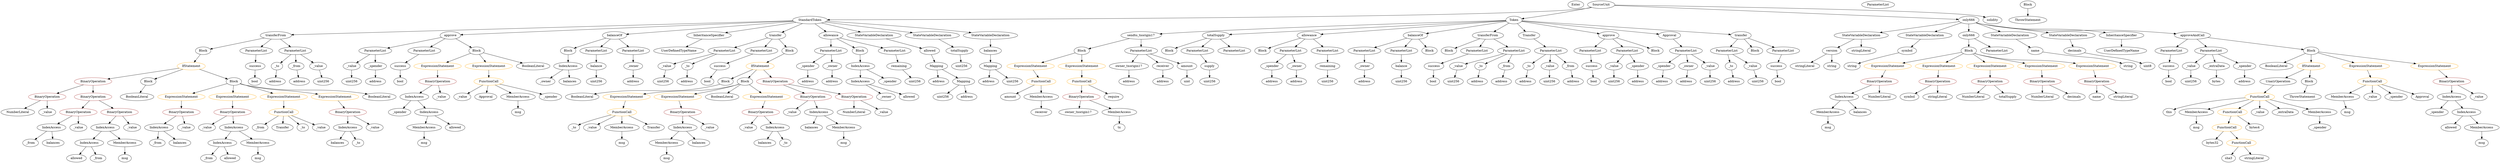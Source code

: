 strict digraph {
	graph [bb="0,0,9968.6,756"];
	node [label="\N"];
	Enter	[height=0.5,
		pos="6315.5,738",
		width=0.83628];
	IndexAccess_Unnamed_1	[color=black,
		height=0.5,
		label=IndexAccess,
		pos="2732.5,162",
		width=1.6402];
	MemberAccess_Unnamed_3	[color=black,
		height=0.5,
		label=MemberAccess,
		pos="2667.5,90",
		width=1.9174];
	IndexAccess_Unnamed_1 -> MemberAccess_Unnamed_3	[pos="e,2683.3,107.96 2717.1,144.41 2709.3,135.99 2699.7,125.58 2690.9,116.2"];
	Identifier_balances_1	[color=black,
		height=0.5,
		label=balances,
		pos="2797.5,90",
		width=1.1828];
	IndexAccess_Unnamed_1 -> Identifier_balances_1	[pos="e,2782.7,106.99 2747.9,144.41 2756,135.74 2766,124.97 2774.9,115.38"];
	ElementaryTypeName_bool_1	[color=black,
		height=0.5,
		label=bool,
		pos="5717.5,378",
		width=0.76697];
	FunctionDefinition_transferFrom_1	[color=black,
		height=0.5,
		label=transferFrom,
		pos="1117.5,594",
		width=1.6402];
	Block_Unnamed_10	[color=black,
		height=0.5,
		label=Block,
		pos="841.54,522",
		width=0.90558];
	FunctionDefinition_transferFrom_1 -> Block_Unnamed_10	[pos="e,870.92,530.45 1073.2,581.75 1020.4,568.35 932.82,546.15 881.83,533.22"];
	ParameterList_Unnamed_18	[color=black,
		height=0.5,
		label=ParameterList,
		pos="1043.5,522",
		width=1.7095];
	FunctionDefinition_transferFrom_1 -> ParameterList_Unnamed_18	[pos="e,1061.2,539.71 1100,576.41 1090.9,567.76 1079.5,557 1069.4,547.42"];
	ParameterList_Unnamed_17	[color=black,
		height=0.5,
		label=ParameterList,
		pos="1190.5,522",
		width=1.7095];
	FunctionDefinition_transferFrom_1 -> ParameterList_Unnamed_17	[pos="e,1173.1,539.71 1134.8,576.41 1143.9,567.76 1155.1,557 1165.1,547.42"];
	VariableDeclaration_decimals	[color=black,
		height=0.5,
		label=decimals,
		pos="8270.5,522",
		width=1.1967];
	ElementaryTypeName_uint8	[color=black,
		height=0.5,
		label=uint8,
		pos="8540.5,450",
		width=0.7947];
	VariableDeclaration_decimals -> ElementaryTypeName_uint8	[pos="e,8518.3,461.81 8307.8,512.43 8319.6,509.73 8332.6,506.73 8344.5,504 8414.7,487.94 8434.2,490.82 8502.5,468 8504.3,467.4 8506.2,\
466.75 8508,466.06"];
	Identifier_receiver	[color=black,
		height=0.5,
		label=receiver,
		pos="4189.5,234",
		width=1.0996];
	Identifier__from_4	[color=black,
		height=0.5,
		label=_from,
		pos="1061.5,162",
		width=0.93331];
	FunctionDefinition_approve_1	[color=black,
		height=0.5,
		label=approve,
		pos="1800.5,594",
		width=1.1412];
	ParameterList_Unnamed_21	[color=black,
		height=0.5,
		label=ParameterList,
		pos="1507.5,522",
		width=1.7095];
	FunctionDefinition_approve_1 -> ParameterList_Unnamed_21	[pos="e,1554.3,534.16 1764.9,584.49 1715.3,572.63 1624.7,550.99 1565.3,536.81"];
	ParameterList_Unnamed_22	[color=black,
		height=0.5,
		label=ParameterList,
		pos="1744.5,522",
		width=1.7095];
	FunctionDefinition_approve_1 -> ParameterList_Unnamed_22	[pos="e,1757.8,539.63 1787.6,576.76 1780.9,568.4 1772.6,558.02 1765,548.61"];
	Block_Unnamed_14	[color=black,
		height=0.5,
		label=Block,
		pos="1904.5,522",
		width=0.90558];
	FunctionDefinition_approve_1 -> Block_Unnamed_14	[pos="e,1884.5,536.47 1822.3,578.33 1837.7,568 1858.4,554.07 1875.2,542.77"];
	stringLiteral_Unnamed	[color=black,
		height=0.5,
		label=stringLiteral,
		pos="7223.5,450",
		width=1.5016];
	ParameterList_Unnamed_13	[color=black,
		height=0.5,
		label=ParameterList,
		pos="6201.5,522",
		width=1.7095];
	VariableDeclaration__to	[color=black,
		height=0.5,
		label=_to,
		pos="6090.5,450",
		width=0.75];
	ParameterList_Unnamed_13 -> VariableDeclaration__to	[pos="e,6109.8,463.12 6176.4,505.12 6159.3,494.36 6136.7,480.13 6119,468.96"];
	VariableDeclaration__value	[color=black,
		height=0.5,
		label=_value,
		pos="6172.5,450",
		width=0.96103];
	ParameterList_Unnamed_13 -> VariableDeclaration__value	[pos="e,6179.6,468.1 6194.4,503.7 6191.2,496.15 6187.5,487.12 6184,478.68"];
	VariableDeclaration__from	[color=black,
		height=0.5,
		label=_from,
		pos="6258.5,450",
		width=0.93331];
	ParameterList_Unnamed_13 -> VariableDeclaration__from	[pos="e,6245.6,466.83 6215.3,504.05 6222.3,495.56 6230.8,485.11 6238.4,475.73"];
	ElementaryTypeName_address_1	[color=black,
		height=0.5,
		label=address,
		pos="6935.5,378",
		width=1.0996];
	BooleanLiteral_Unnamed_5	[color=black,
		height=0.5,
		label=BooleanLiteral,
		pos="9064.5,450",
		width=1.7788];
	Parameter__to_3	[color=black,
		height=0.5,
		label=_to,
		pos="1126.5,450",
		width=0.75];
	ElementaryTypeName_address_15	[color=black,
		height=0.5,
		label=address,
		pos="1122.5,378",
		width=1.0996];
	Parameter__to_3 -> ElementaryTypeName_address_15	[pos="e,1123.5,396.1 1125.6,431.7 1125.1,424.41 1124.6,415.73 1124.2,407.54"];
	ParameterList_Unnamed_25	[color=black,
		height=0.5,
		label=ParameterList,
		pos="7509.5,738",
		width=1.7095];
	Block_Unnamed_9	[color=black,
		height=0.5,
		label=Block,
		pos="2903.5,378",
		width=0.90558];
	BooleanLiteral_Unnamed_1	[color=black,
		height=0.5,
		label=BooleanLiteral,
		pos="2339.5,306",
		width=1.7788];
	Block_Unnamed_9 -> BooleanLiteral_Unnamed_1	[pos="e,2385.9,318.74 2879.2,365.47 2873.8,363.32 2868.1,361.34 2862.5,360 2667.9,313.09 2611.4,354.49 2413.5,324 2408.2,323.18 2402.7,\
322.18 2397.2,321.09"];
	Identifier_name	[color=black,
		height=0.5,
		label=name,
		pos="8353.5,306",
		width=0.83628];
	UserDefinedTypeName_Unnamed	[color=black,
		height=0.5,
		label=UserDefinedTypeName,
		pos="2695.5,522",
		width=2.7214];
	StateVariableDeclaration_Unnamed_6	[color=black,
		height=0.5,
		label=StateVariableDeclaration,
		pos="7460.5,594",
		width=2.8184];
	VariableDeclaration_version	[color=black,
		height=0.5,
		label=version,
		pos="7326.5,522",
		width=1.0442];
	StateVariableDeclaration_Unnamed_6 -> VariableDeclaration_version	[pos="e,7351.1,535.81 7429.1,576.59 7408.7,565.94 7382.2,552.06 7361.2,541.09"];
	stringLiteral_Unnamed_1	[color=black,
		height=0.5,
		label=stringLiteral,
		pos="7460.5,522",
		width=1.5016];
	StateVariableDeclaration_Unnamed_6 -> stringLiteral_Unnamed_1	[pos="e,7460.5,540.1 7460.5,575.7 7460.5,568.41 7460.5,559.73 7460.5,551.54"];
	ExpressionStatement_Unnamed_6	[color=orange,
		height=0.5,
		label=ExpressionStatement,
		pos="753.54,306",
		width=2.458];
	BinaryOperation_Unnamed_12	[color=brown,
		height=0.5,
		label=BinaryOperation,
		pos="751.54,234",
		width=1.9867];
	ExpressionStatement_Unnamed_6 -> BinaryOperation_Unnamed_12	[pos="e,752.03,252.1 753.04,287.7 752.84,280.41 752.59,271.73 752.35,263.54"];
	BinaryOperation_Unnamed_8	[color=brown,
		height=0.5,
		label=BinaryOperation,
		pos="303.54,234",
		width=1.9867];
	IndexAccess_Unnamed_3	[color=black,
		height=0.5,
		label=IndexAccess,
		pos="191.54,162",
		width=1.6402];
	BinaryOperation_Unnamed_8 -> IndexAccess_Unnamed_3	[pos="e,216.6,178.67 277.56,216.76 262.22,207.18 242.61,194.92 225.99,184.53"];
	Identifier__value_5	[color=black,
		height=0.5,
		label=_value,
		pos="303.54,162",
		width=0.96103];
	BinaryOperation_Unnamed_8 -> Identifier__value_5	[pos="e,303.54,180.1 303.54,215.7 303.54,208.41 303.54,199.73 303.54,191.54"];
	BinaryOperation_Unnamed_10	[color=brown,
		height=0.5,
		label=BinaryOperation,
		pos="179.54,306",
		width=1.9867];
	NumberLiteral_Unnamed_1	[color=black,
		height=0.5,
		label=NumberLiteral,
		pos="63.539,234",
		width=1.765];
	BinaryOperation_Unnamed_10 -> NumberLiteral_Unnamed_1	[pos="e,89.628,250.74 152.93,288.94 137.05,279.36 116.67,267.06 99.39,256.63"];
	Identifier__value_7	[color=black,
		height=0.5,
		label=_value,
		pos="179.54,234",
		width=0.96103];
	BinaryOperation_Unnamed_10 -> Identifier__value_7	[pos="e,179.54,252.1 179.54,287.7 179.54,280.41 179.54,271.73 179.54,263.54"];
	ElementaryTypeName_address_23	[color=black,
		height=0.5,
		label=address,
		pos="8937.5,378",
		width=1.0996];
	Parameter_success_3	[color=black,
		height=0.5,
		label=success,
		pos="2981.5,450",
		width=1.1135];
	ElementaryTypeName_bool_3	[color=black,
		height=0.5,
		label=bool,
		pos="2825.5,378",
		width=0.76697];
	Parameter_success_3 -> ElementaryTypeName_bool_3	[pos="e,2847.2,389.34 2953.3,436.78 2928.9,426.16 2892.8,410.29 2861.5,396 2860.2,395.4 2858.9,394.79 2857.6,394.17"];
	Block_Unnamed_3	[color=black,
		height=0.5,
		label=Block,
		pos="5807.5,522",
		width=0.90558];
	ParameterList_Unnamed_2	[color=black,
		height=0.5,
		label=ParameterList,
		pos="5471.5,522",
		width=1.7095];
	Parameter__owner	[color=black,
		height=0.5,
		label=_owner,
		pos="5471.5,450",
		width=1.0719];
	ParameterList_Unnamed_2 -> Parameter__owner	[pos="e,5471.5,468.1 5471.5,503.7 5471.5,496.41 5471.5,487.73 5471.5,479.54"];
	ElementaryTypeName_string_2	[color=black,
		height=0.5,
		label=string,
		pos="7326.5,450",
		width=0.864];
	ElementaryTypeName_uint256_14	[color=black,
		height=0.5,
		label=uint256,
		pos="3829.5,306",
		width=1.0442];
	Identifier__to_1	[color=black,
		height=0.5,
		label=_to,
		pos="2282.5,162",
		width=0.75];
	BinaryOperation_Unnamed_14	[color=brown,
		height=0.5,
		label=BinaryOperation,
		pos="1757.5,378",
		width=1.9867];
	IndexAccess_Unnamed_11	[color=black,
		height=0.5,
		label=IndexAccess,
		pos="1650.5,306",
		width=1.6402];
	BinaryOperation_Unnamed_14 -> IndexAccess_Unnamed_11	[pos="e,1674.5,322.67 1732.7,360.76 1718.2,351.27 1699.7,339.15 1683.9,328.82"];
	Identifier__value_12	[color=black,
		height=0.5,
		label=_value,
		pos="1762.5,306",
		width=0.96103];
	BinaryOperation_Unnamed_14 -> Identifier__value_12	[pos="e,1761.3,324.1 1758.8,359.7 1759.3,352.41 1759.9,343.73 1760.5,335.54"];
	MemberAccess_Unnamed_7	[color=black,
		height=0.5,
		label=MemberAccess,
		pos="1700.5,162",
		width=1.9174];
	Identifier_msg_5	[color=black,
		height=0.5,
		label=msg,
		pos="1700.5,90",
		width=0.75];
	MemberAccess_Unnamed_7 -> Identifier_msg_5	[pos="e,1700.5,108.1 1700.5,143.7 1700.5,136.41 1700.5,127.73 1700.5,119.54"];
	Identifier_msg	[color=black,
		height=0.5,
		label=msg,
		pos="3354.5,90",
		width=0.75];
	ElementaryTypeName_string	[color=black,
		height=0.5,
		label=string,
		pos="8462.5,450",
		width=0.864];
	NumberLiteral_Unnamed	[color=black,
		height=0.5,
		label=NumberLiteral,
		pos="3386.5,234",
		width=1.765];
	Parameter__value_1	[color=black,
		height=0.5,
		label=_value,
		pos="5818.5,450",
		width=0.96103];
	ElementaryTypeName_uint256_3	[color=black,
		height=0.5,
		label=uint256,
		pos="5800.5,378",
		width=1.0442];
	Parameter__value_1 -> ElementaryTypeName_uint256_3	[pos="e,5804.9,396.1 5814.1,431.7 5812.2,424.32 5809.9,415.52 5807.8,407.25"];
	ElementaryTypeName_bool_4	[color=black,
		height=0.5,
		label=bool,
		pos="1037.5,378",
		width=0.76697];
	FunctionCall_Unnamed_8	[color=orange,
		height=0.5,
		label=FunctionCall,
		pos="8860.5,162",
		width=1.6125];
	ElementaryTypeName_bytes32	[color=black,
		height=0.5,
		label=bytes32,
		pos="8802.5,90",
		width=1.0996];
	FunctionCall_Unnamed_8 -> ElementaryTypeName_bytes32	[pos="e,8816.1,107.31 8846.5,144.05 8839.6,135.68 8831,125.4 8823.4,116.13"];
	FunctionCall_Unnamed_9	[color=orange,
		height=0.5,
		label=FunctionCall,
		pos="8918.5,90",
		width=1.6125];
	FunctionCall_Unnamed_8 -> FunctionCall_Unnamed_9	[pos="e,8904.6,107.79 8874.6,144.05 8881.4,135.8 8889.8,125.7 8897.4,116.54"];
	Parameter__value_5	[color=black,
		height=0.5,
		label=_value,
		pos="1409.5,450",
		width=0.96103];
	ParameterList_Unnamed_21 -> Parameter__value_5	[pos="e,1429.4,465.16 1485.3,505.12 1471.5,495.26 1453.6,482.47 1438.7,471.81"];
	Parameter__spender_2	[color=black,
		height=0.5,
		label=_spender,
		pos="1507.5,450",
		width=1.2521];
	ParameterList_Unnamed_21 -> Parameter__spender_2	[pos="e,1507.5,468.1 1507.5,503.7 1507.5,496.41 1507.5,487.73 1507.5,479.54"];
	FunctionDefinition_balanceOf_1	[color=black,
		height=0.5,
		label=balanceOf,
		pos="2446.5,594",
		width=1.3491];
	Block_Unnamed_13	[color=black,
		height=0.5,
		label=Block,
		pos="2264.5,522",
		width=0.90558];
	FunctionDefinition_balanceOf_1 -> Block_Unnamed_13	[pos="e,2290.1,533.74 2412.8,580.68 2384.2,570.13 2342,554.42 2305.5,540 2303.8,539.32 2302.1,538.62 2300.3,537.9"];
	ParameterList_Unnamed_20	[color=black,
		height=0.5,
		label=ParameterList,
		pos="2376.5,522",
		width=1.7095];
	FunctionDefinition_balanceOf_1 -> ParameterList_Unnamed_20	[pos="e,2393.2,539.63 2430.3,576.76 2421.7,568.14 2410.9,557.36 2401.3,547.73"];
	ParameterList_Unnamed_19	[color=black,
		height=0.5,
		label=ParameterList,
		pos="2517.5,522",
		width=1.7095];
	FunctionDefinition_balanceOf_1 -> ParameterList_Unnamed_19	[pos="e,2500.7,539.63 2463,576.76 2471.8,568.06 2482.9,557.15 2492.8,547.43"];
	ParameterList_Unnamed_4	[color=black,
		height=0.5,
		label=ParameterList,
		pos="6899.5,522",
		width=1.7095];
	Parameter__to	[color=black,
		height=0.5,
		label=_to,
		pos="6929.5,450",
		width=0.75];
	ParameterList_Unnamed_4 -> Parameter__to	[pos="e,6922.4,467.62 6907,503.7 6910.3,495.95 6914.3,486.64 6918,478.02"];
	Parameter__value	[color=black,
		height=0.5,
		label=_value,
		pos="7015.5,450",
		width=0.96103];
	ParameterList_Unnamed_4 -> Parameter__value	[pos="e,6993.5,464.3 6925.6,505.29 6942.8,494.88 6965.5,481.17 6983.8,470.12"];
	ParameterList_Unnamed_7	[color=black,
		height=0.5,
		label=ParameterList,
		pos="5919.5,522",
		width=1.7095];
	Parameter_success_1	[color=black,
		height=0.5,
		label=success,
		pos="5720.5,450",
		width=1.1135];
	ParameterList_Unnamed_7 -> Parameter_success_1	[pos="e,5751.3,461.82 5881.2,507.5 5847,495.49 5797.2,477.97 5762.1,465.63"];
	IndexAccess_Unnamed_10	[color=black,
		height=0.5,
		label=IndexAccess,
		pos="2264.5,450",
		width=1.6402];
	Block_Unnamed_13 -> IndexAccess_Unnamed_10	[pos="e,2264.5,468.1 2264.5,503.7 2264.5,496.41 2264.5,487.73 2264.5,479.54"];
	ElementaryTypeName_address_3	[color=black,
		height=0.5,
		label=address,
		pos="5895.5,378",
		width=1.0996];
	ExpressionStatement_Unnamed_15	[color=orange,
		height=0.5,
		label=ExpressionStatement,
		pos="7544.5,450",
		width=2.458];
	BinaryOperation_Unnamed_19	[color=brown,
		height=0.5,
		label=BinaryOperation,
		pos="7501.5,378",
		width=1.9867];
	ExpressionStatement_Unnamed_15 -> BinaryOperation_Unnamed_19	[pos="e,7512,396.1 7533.9,431.7 7529.1,423.9 7523.4,414.51 7518,405.83"];
	VariableDeclaration_allowed	[color=black,
		height=0.5,
		label=allowed,
		pos="3728.5,522",
		width=1.0858];
	Mapping_Unnamed_1	[color=black,
		height=0.5,
		label=Mapping,
		pos="3752.5,450",
		width=1.2105];
	VariableDeclaration_allowed -> Mapping_Unnamed_1	[pos="e,3746.6,468.28 3734.3,504.05 3736.9,496.52 3740,487.44 3743,478.94"];
	Identifier__value	[color=black,
		height=0.5,
		label=_value,
		pos="3133.5,234",
		width=0.96103];
	Parameter_success	[color=black,
		height=0.5,
		label=success,
		pos="7111.5,450",
		width=1.1135];
	ElementaryTypeName_bool	[color=black,
		height=0.5,
		label=bool,
		pos="7113.5,378",
		width=0.76697];
	Parameter_success -> ElementaryTypeName_bool	[pos="e,7113.1,396.1 7112,431.7 7112.2,424.41 7112.5,415.73 7112.7,407.54"];
	ExpressionStatement_Unnamed_7	[color=orange,
		height=0.5,
		label=ExpressionStatement,
		pos="948.54,306",
		width=2.458];
	BinaryOperation_Unnamed_13	[color=brown,
		height=0.5,
		label=BinaryOperation,
		pos="948.54,234",
		width=1.9867];
	ExpressionStatement_Unnamed_7 -> BinaryOperation_Unnamed_13	[pos="e,948.54,252.1 948.54,287.7 948.54,280.41 948.54,271.73 948.54,263.54"];
	UnaryOperation_Unnamed	[color=black,
		height=0.5,
		label=UnaryOperation,
		pos="9069.5,378",
		width=1.9452];
	FunctionCall_Unnamed_6	[color=orange,
		height=0.5,
		label=FunctionCall,
		pos="8992.5,306",
		width=1.6125];
	UnaryOperation_Unnamed -> FunctionCall_Unnamed_6	[pos="e,9010.7,323.47 9051.3,360.41 9041.7,351.69 9029.8,340.85 9019.2,331.21"];
	ElementaryTypeName_uint256_2	[color=black,
		height=0.5,
		label=uint256,
		pos="7030.5,378",
		width=1.0442];
	ExpressionStatement_Unnamed_9	[color=orange,
		height=0.5,
		label=ExpressionStatement,
		pos="1757.5,450",
		width=2.458];
	ExpressionStatement_Unnamed_9 -> BinaryOperation_Unnamed_14	[pos="e,1757.5,396.1 1757.5,431.7 1757.5,424.41 1757.5,415.73 1757.5,407.54"];
	ParameterList_Unnamed_3	[color=black,
		height=0.5,
		label=ParameterList,
		pos="5612.5,522",
		width=1.7095];
	Parameter_balance	[color=black,
		height=0.5,
		label=balance,
		pos="5612.5,450",
		width=1.0719];
	ParameterList_Unnamed_3 -> Parameter_balance	[pos="e,5612.5,468.1 5612.5,503.7 5612.5,496.41 5612.5,487.73 5612.5,479.54"];
	FunctionCall_Unnamed_2	[color=orange,
		height=0.5,
		label=FunctionCall,
		pos="2484.5,234",
		width=1.6125];
	FunctionCall_Unnamed_2 -> Identifier__to_1	[pos="e,2303.7,173.54 2442.4,221.22 2408.5,211.35 2359.9,196.29 2318.5,180 2317,179.4 2315.5,178.76 2313.9,178.1"];
	Identifier__value_4	[color=black,
		height=0.5,
		label=_value,
		pos="2362.5,162",
		width=0.96103];
	FunctionCall_Unnamed_2 -> Identifier__value_4	[pos="e,2385.2,175.98 2457.8,217.64 2439.2,207.01 2414.5,192.82 2394.9,181.56"];
	MemberAccess_Unnamed_4	[color=black,
		height=0.5,
		label=MemberAccess,
		pos="2484.5,162",
		width=1.9174];
	FunctionCall_Unnamed_2 -> MemberAccess_Unnamed_4	[pos="e,2484.5,180.1 2484.5,215.7 2484.5,208.41 2484.5,199.73 2484.5,191.54"];
	Identifier_Transfer	[color=black,
		height=0.5,
		label=Transfer,
		pos="2613.5,162",
		width=1.1689];
	FunctionCall_Unnamed_2 -> Identifier_Transfer	[pos="e,2588.2,176.74 2512.5,217.81 2531.8,207.35 2557.6,193.38 2578.2,182.16"];
	IndexAccess_Unnamed_4	[color=black,
		height=0.5,
		label=IndexAccess,
		pos="415.54,162",
		width=1.6402];
	IndexAccess_Unnamed_5	[color=black,
		height=0.5,
		label=IndexAccess,
		pos="349.54,90",
		width=1.6402];
	IndexAccess_Unnamed_4 -> IndexAccess_Unnamed_5	[pos="e,365.07,107.47 399.9,144.41 391.84,135.87 381.86,125.28 372.91,115.79"];
	MemberAccess_Unnamed_5	[color=black,
		height=0.5,
		label=MemberAccess,
		pos="495.54,90",
		width=1.9174];
	IndexAccess_Unnamed_4 -> MemberAccess_Unnamed_5	[pos="e,476.53,107.63 434.09,144.76 444.15,135.97 456.76,124.93 467.95,115.14"];
	Identifier_Transfer_1	[color=black,
		height=0.5,
		label=Transfer,
		pos="1155.5,162",
		width=1.1689];
	IfStatement_Unnamed_1	[color=orange,
		height=0.5,
		label=IfStatement,
		pos="793.54,450",
		width=1.4739];
	Block_Unnamed_10 -> IfStatement_Unnamed_1	[pos="e,804.94,467.63 830.41,504.76 824.73,496.49 817.7,486.23 811.3,476.9"];
	Identifier__spender	[color=black,
		height=0.5,
		label=_spender,
		pos="1610.5,234",
		width=1.2521];
	ElementaryTypeName_bytes	[color=black,
		height=0.5,
		label=bytes,
		pos="8823.5,378",
		width=0.85014];
	VariableDeclaration_symbol	[color=black,
		height=0.5,
		label=symbol,
		pos="7643.5,522",
		width=1.0581];
	ElementaryTypeName_string_1	[color=black,
		height=0.5,
		label=string,
		pos="7406.5,450",
		width=0.864];
	VariableDeclaration_symbol -> ElementaryTypeName_string_1	[pos="e,7430.6,461.59 7609.9,513.29 7570.5,503.96 7503.6,487.11 7447.5,468 7445.5,467.29 7443.3,466.53 7441.2,465.74"];
	Identifier_allowed	[color=black,
		height=0.5,
		label=allowed,
		pos="291.54,18",
		width=1.0858];
	Parameter_success_5	[color=black,
		height=0.5,
		label=success,
		pos="1610.5,450",
		width=1.1135];
	ParameterList_Unnamed_22 -> Parameter_success_5	[pos="e,1635.9,464.27 1715.5,505.81 1695.1,495.17 1667.7,480.88 1646.1,469.56"];
	Identifier__from	[color=black,
		height=0.5,
		label=_from,
		pos="105.54,90",
		width=0.93331];
	ElementaryTypeName_uint256_1	[color=black,
		height=0.5,
		label=uint256,
		pos="5612.5,378",
		width=1.0442];
	Parameter_balance -> ElementaryTypeName_uint256_1	[pos="e,5612.5,396.1 5612.5,431.7 5612.5,424.41 5612.5,415.73 5612.5,407.54"];
	Identifier_balances_2	[color=black,
		height=0.5,
		label=balances,
		pos="3038.5,90",
		width=1.1828];
	ElementaryTypeName_bytes4	[color=black,
		height=0.5,
		label=bytes4,
		pos="8971.5,162",
		width=0.97489];
	Parameter_success_4	[color=black,
		height=0.5,
		label=success,
		pos="1037.5,450",
		width=1.1135];
	Parameter_success_4 -> ElementaryTypeName_bool_4	[pos="e,1037.5,396.1 1037.5,431.7 1037.5,424.41 1037.5,415.73 1037.5,407.54"];
	Block_Unnamed	[color=black,
		height=0.5,
		label=Block,
		pos="4712.5,522",
		width=0.90558];
	ElementaryTypeName_uint256_8	[color=black,
		height=0.5,
		label=uint256,
		pos="2645.5,378",
		width=1.0442];
	ElementaryTypeName_address_13	[color=black,
		height=0.5,
		label=address,
		pos="2740.5,378",
		width=1.0996];
	Parameter__value_3	[color=black,
		height=0.5,
		label=_value,
		pos="2695.5,450",
		width=0.96103];
	Parameter__value_3 -> ElementaryTypeName_uint256_8	[pos="e,2657.1,395.15 2683.9,432.76 2677.9,424.37 2670.5,413.93 2663.7,404.5"];
	IndexAccess_Unnamed_14	[color=black,
		height=0.5,
		label=IndexAccess,
		pos="3451.5,378",
		width=1.6402];
	Identifier__owner_1	[color=black,
		height=0.5,
		label=_owner,
		pos="3514.5,306",
		width=1.0719];
	IndexAccess_Unnamed_14 -> Identifier__owner_1	[pos="e,3500.1,322.99 3466.5,360.41 3474.3,351.74 3484,340.97 3492.6,331.38"];
	Identifier_allowed_3	[color=black,
		height=0.5,
		label=allowed,
		pos="3610.5,306",
		width=1.0858];
	IndexAccess_Unnamed_14 -> Identifier_allowed_3	[pos="e,3583.1,319.1 3484.1,362.67 3509.8,351.33 3545.8,335.49 3572.8,323.6"];
	ElementaryTypeName_address_21	[color=black,
		height=0.5,
		label=address,
		pos="3769.5,378",
		width=1.0996];
	Identifier_symbol	[color=black,
		height=0.5,
		label=symbol,
		pos="7621.5,306",
		width=1.0581];
	FunctionDefinition_sendto_txorigin17	[color=black,
		height=0.5,
		label=sendto_txorigin17,
		pos="4600.5,594",
		width=2.1531];
	Block_Unnamed_5	[color=black,
		height=0.5,
		label=Block,
		pos="4370.5,522",
		width=0.90558];
	FunctionDefinition_sendto_txorigin17 -> Block_Unnamed_5	[pos="e,4398.8,531.59 4554.8,579.09 4512.4,566.18 4449.9,547.16 4409.7,534.93"];
	ParameterList_Unnamed_10	[color=black,
		height=0.5,
		label=ParameterList,
		pos="4600.5,522",
		width=1.7095];
	FunctionDefinition_sendto_txorigin17 -> ParameterList_Unnamed_10	[pos="e,4600.5,540.1 4600.5,575.7 4600.5,568.41 4600.5,559.73 4600.5,551.54"];
	BinaryOperation_Unnamed_4	[color=brown,
		height=0.5,
		label=BinaryOperation,
		pos="2732.5,234",
		width=1.9867];
	BinaryOperation_Unnamed_4 -> IndexAccess_Unnamed_1	[pos="e,2732.5,180.1 2732.5,215.7 2732.5,208.41 2732.5,199.73 2732.5,191.54"];
	Identifier__value_2	[color=black,
		height=0.5,
		label=_value,
		pos="2844.5,162",
		width=0.96103];
	BinaryOperation_Unnamed_4 -> Identifier__value_2	[pos="e,2823.2,176.33 2758.5,216.76 2774.9,206.5 2796.2,193.18 2813.6,182.37"];
	BinaryOperation_Unnamed_6	[color=brown,
		height=0.5,
		label=BinaryOperation,
		pos="383.54,378",
		width=1.9867];
	IfStatement_Unnamed_1 -> BinaryOperation_Unnamed_6	[pos="e,441.65,388.92 746.91,441.04 674.97,428.76 536.51,405.12 452.83,390.83"];
	Block_Unnamed_12	[color=black,
		height=0.5,
		label=Block,
		pos="624.54,378",
		width=0.90558];
	IfStatement_Unnamed_1 -> Block_Unnamed_12	[pos="e,650.13,389.6 760.95,435.5 732.17,423.58 690.25,406.22 660.49,393.89"];
	Block_Unnamed_11	[color=black,
		height=0.5,
		label=Block,
		pos="955.54,378",
		width=0.90558];
	IfStatement_Unnamed_1 -> Block_Unnamed_11	[pos="e,930.24,389.93 825.54,435.17 852.77,423.41 891.83,406.53 920.02,394.35"];
	FunctionDefinition_totalSupply	[color=black,
		height=0.5,
		label=totalSupply,
		pos="4894.5,594",
		width=1.4739];
	FunctionDefinition_totalSupply -> Block_Unnamed	[pos="e,4738.1,533.74 4859.4,580.15 4830.8,569.61 4789.4,554.18 4753.5,540 4751.8,539.32 4750.1,538.62 4748.3,537.9"];
	ParameterList_Unnamed_1	[color=black,
		height=0.5,
		label=ParameterList,
		pos="4824.5,522",
		width=1.7095];
	FunctionDefinition_totalSupply -> ParameterList_Unnamed_1	[pos="e,4841,539.47 4877.9,576.41 4869.3,567.78 4858.6,557.06 4849,547.5"];
	ParameterList_Unnamed	[color=black,
		height=0.5,
		label=ParameterList,
		pos="4965.5,522",
		width=1.7095];
	FunctionDefinition_totalSupply -> ParameterList_Unnamed	[pos="e,4948.7,539.63 4911,576.76 4919.8,568.06 4930.9,557.15 4940.8,547.43"];
	VariableDeclaration__spender	[color=black,
		height=0.5,
		label=_spender,
		pos="6649.5,450",
		width=1.2521];
	ElementaryTypeName_address_12	[color=black,
		height=0.5,
		label=address,
		pos="6648.5,378",
		width=1.0996];
	VariableDeclaration__spender -> ElementaryTypeName_address_12	[pos="e,6648.8,396.1 6649.3,431.7 6649.2,424.41 6649.1,415.73 6648.9,407.54"];
	IndexAccess_Unnamed_13	[color=black,
		height=0.5,
		label=IndexAccess,
		pos="3453.5,450",
		width=1.6402];
	IndexAccess_Unnamed_13 -> IndexAccess_Unnamed_14	[pos="e,3452,396.1 3453,431.7 3452.8,424.41 3452.6,415.73 3452.4,407.54"];
	Identifier__spender_2	[color=black,
		height=0.5,
		label=_spender,
		pos="3573.5,378",
		width=1.2521];
	IndexAccess_Unnamed_13 -> Identifier__spender_2	[pos="e,3549,393.3 3480.2,433.46 3497.5,423.34 3520.4,410.02 3539.1,399.09"];
	ElementaryTypeName_uint256_5	[color=black,
		height=0.5,
		label=uint256,
		pos="5330.5,378",
		width=1.0442];
	NumberLiteral_Unnamed_2	[color=black,
		height=0.5,
		label=NumberLiteral,
		pos="8137.5,306",
		width=1.765];
	Parameter__value_2	[color=black,
		height=0.5,
		label=_value,
		pos="6443.5,450",
		width=0.96103];
	ElementaryTypeName_uint256_4	[color=black,
		height=0.5,
		label=uint256,
		pos="6447.5,378",
		width=1.0442];
	Parameter__value_2 -> ElementaryTypeName_uint256_4	[pos="e,6446.6,396.1 6444.5,431.7 6444.9,424.41 6445.4,415.73 6445.9,407.54"];
	IndexAccess_Unnamed_7	[color=black,
		height=0.5,
		label=IndexAccess,
		pos="639.54,162",
		width=1.6402];
	Identifier__from_2	[color=black,
		height=0.5,
		label=_from,
		pos="631.54,90",
		width=0.93331];
	IndexAccess_Unnamed_7 -> Identifier__from_2	[pos="e,633.49,108.1 637.56,143.7 636.73,136.41 635.74,127.73 634.8,119.54"];
	Identifier_balances_5	[color=black,
		height=0.5,
		label=balances,
		pos="725.54,90",
		width=1.1828];
	IndexAccess_Unnamed_7 -> Identifier_balances_5	[pos="e,706.59,106.43 659.49,144.76 670.9,135.47 685.4,123.67 697.91,113.49"];
	Identifier__to	[color=black,
		height=0.5,
		label=_to,
		pos="3126.5,90",
		width=0.75];
	Identifier__from_3	[color=black,
		height=0.5,
		label=_from,
		pos="842.54,18",
		width=0.93331];
	Parameter__spender_3	[color=black,
		height=0.5,
		label=_spender,
		pos="3235.5,450",
		width=1.2521];
	ElementaryTypeName_address_19	[color=black,
		height=0.5,
		label=address,
		pos="3237.5,378",
		width=1.0996];
	Parameter__spender_3 -> ElementaryTypeName_address_19	[pos="e,3237.1,396.1 3236,431.7 3236.2,424.41 3236.5,415.73 3236.7,407.54"];
	BinaryOperation_Unnamed	[color=brown,
		height=0.5,
		label=BinaryOperation,
		pos="4366.5,306",
		width=1.9867];
	Identifier_owner_txorigin17	[color=black,
		height=0.5,
		label=owner_txorigin17,
		pos="4335.5,234",
		width=2.0976];
	BinaryOperation_Unnamed -> Identifier_owner_txorigin17	[pos="e,4343.1,252.1 4358.9,287.7 4355.5,280.07 4351.4,270.92 4347.7,262.4"];
	MemberAccess_Unnamed	[color=black,
		height=0.5,
		label=MemberAccess,
		pos="4498.5,234",
		width=1.9174];
	BinaryOperation_Unnamed -> MemberAccess_Unnamed	[pos="e,4469,250.66 4396.2,289.29 4414.7,279.47 4438.7,266.71 4458.9,256.03"];
	IfStatement_Unnamed_2	[color=orange,
		height=0.5,
		label=IfStatement,
		pos="9199.5,450",
		width=1.4739];
	IfStatement_Unnamed_2 -> UnaryOperation_Unnamed	[pos="e,9098.9,394.8 9172,434.15 9153.6,424.27 9129.2,411.12 9108.8,400.15"];
	Block_Unnamed_19	[color=black,
		height=0.5,
		label=Block,
		pos="9193.5,378",
		width=0.90558];
	IfStatement_Unnamed_2 -> Block_Unnamed_19	[pos="e,9195,396.1 9198.1,431.7 9197.4,424.41 9196.7,415.73 9196,407.54"];
	Parameter_supply	[color=black,
		height=0.5,
		label=supply,
		pos="4873.5,450",
		width=0.98875];
	ElementaryTypeName_uint256	[color=black,
		height=0.5,
		label=uint256,
		pos="4873.5,378",
		width=1.0442];
	Parameter_supply -> ElementaryTypeName_uint256	[pos="e,4873.5,396.1 4873.5,431.7 4873.5,424.41 4873.5,415.73 4873.5,407.54"];
	StateVariableDeclaration_Unnamed_5	[color=black,
		height=0.5,
		label=StateVariableDeclaration,
		pos="7701.5,594",
		width=2.8184];
	StateVariableDeclaration_Unnamed_5 -> VariableDeclaration_symbol	[pos="e,7656.9,539.14 7687.2,575.7 7680.3,567.32 7671.8,557.1 7664.2,547.9"];
	Identifier_msg_7	[color=black,
		height=0.5,
		label=msg,
		pos="7295.5,162",
		width=0.75];
	Identifier__value_3	[color=black,
		height=0.5,
		label=_value,
		pos="2970.5,162",
		width=0.96103];
	Parameter__to_1	[color=black,
		height=0.5,
		label=_to,
		pos="5912.5,450",
		width=0.75];
	Parameter__to_1 -> ElementaryTypeName_address_3	[pos="e,5899.7,396.28 5908.4,432.05 5906.6,424.6 5904.4,415.64 5902.4,407.22"];
	BinaryOperation_Unnamed_20	[color=brown,
		height=0.5,
		label=BinaryOperation,
		pos="9775.5,378",
		width=1.9867];
	IndexAccess_Unnamed_16	[color=black,
		height=0.5,
		label=IndexAccess,
		pos="9775.5,306",
		width=1.6402];
	BinaryOperation_Unnamed_20 -> IndexAccess_Unnamed_16	[pos="e,9775.5,324.1 9775.5,359.7 9775.5,352.41 9775.5,343.73 9775.5,335.54"];
	Identifier__value_14	[color=black,
		height=0.5,
		label=_value,
		pos="9887.5,306",
		width=0.96103];
	BinaryOperation_Unnamed_20 -> Identifier__value_14	[pos="e,9866.2,320.33 9801.5,360.76 9817.9,350.5 9839.2,337.18 9856.6,326.37"];
	Identifier_this	[color=black,
		height=0.5,
		label=this,
		pos="8622.5,234",
		width=0.75];
	MemberAccess_Unnamed_9	[color=black,
		height=0.5,
		label=MemberAccess,
		pos="7295.5,234",
		width=1.9174];
	MemberAccess_Unnamed_9 -> Identifier_msg_7	[pos="e,7295.5,180.1 7295.5,215.7 7295.5,208.41 7295.5,199.73 7295.5,191.54"];
	Identifier__spender_3	[color=black,
		height=0.5,
		label=_spender,
		pos="9714.5,234",
		width=1.2521];
	ElementaryTypeName_uint	[color=black,
		height=0.5,
		label=uint,
		pos="4781.5,378",
		width=0.75];
	Parameter_balance_1	[color=black,
		height=0.5,
		label=balance,
		pos="2380.5,450",
		width=1.0719];
	ParameterList_Unnamed_20 -> Parameter_balance_1	[pos="e,2379.6,468.1 2377.5,503.7 2377.9,496.41 2378.4,487.73 2378.9,479.54"];
	ParameterList_Unnamed_28	[color=black,
		height=0.5,
		label=ParameterList,
		pos="8641.5,522",
		width=1.7095];
	Parameter_success_6	[color=black,
		height=0.5,
		label=success,
		pos="8627.5,450",
		width=1.1135];
	ParameterList_Unnamed_28 -> Parameter_success_6	[pos="e,8631,468.1 8638.1,503.7 8636.6,496.32 8634.8,487.52 8633.2,479.25"];
	IndexAccess_Unnamed_11 -> Identifier__spender	[pos="e,1620.1,251.79 1640.9,288.05 1636.3,280.14 1630.8,270.54 1625.8,261.69"];
	IndexAccess_Unnamed_12	[color=black,
		height=0.5,
		label=IndexAccess,
		pos="1732.5,234",
		width=1.6402];
	IndexAccess_Unnamed_11 -> IndexAccess_Unnamed_12	[pos="e,1713.3,251.39 1669.6,288.76 1680,279.82 1693.2,268.55 1704.8,258.64"];
	Parameter__spender_1	[color=black,
		height=0.5,
		label=_spender,
		pos="5106.5,450",
		width=1.2521];
	ElementaryTypeName_address_8	[color=black,
		height=0.5,
		label=address,
		pos="5106.5,378",
		width=1.0996];
	Parameter__spender_1 -> ElementaryTypeName_address_8	[pos="e,5106.5,396.1 5106.5,431.7 5106.5,424.41 5106.5,415.73 5106.5,407.54"];
	Identifier_msg_2	[color=black,
		height=0.5,
		label=msg,
		pos="2484.5,90",
		width=0.75];
	MemberAccess_Unnamed_4 -> Identifier_msg_2	[pos="e,2484.5,108.1 2484.5,143.7 2484.5,136.41 2484.5,127.73 2484.5,119.54"];
	IndexAccess_Unnamed_9	[color=black,
		height=0.5,
		label=IndexAccess,
		pos="902.54,90",
		width=1.6402];
	IndexAccess_Unnamed_9 -> Identifier__from_3	[pos="e,855.83,34.511 888.32,72.411 880.78,63.62 871.39,52.663 863.08,42.965"];
	Identifier_allowed_1	[color=black,
		height=0.5,
		label=allowed,
		pos="933.54,18",
		width=1.0858];
	IndexAccess_Unnamed_9 -> Identifier_allowed_1	[pos="e,925.96,36.104 910.2,71.697 913.58,64.067 917.63,54.916 921.41,46.396"];
	Identifier_msg_10	[color=black,
		height=0.5,
		label=msg,
		pos="8736.5,162",
		width=0.75];
	ExpressionStatement_Unnamed_4	[color=orange,
		height=0.5,
		label=ExpressionStatement,
		pos="2510.5,306",
		width=2.458];
	ExpressionStatement_Unnamed_4 -> FunctionCall_Unnamed_2	[pos="e,2490.9,252.1 2504.1,287.7 2501.3,280.15 2498,271.12 2494.8,262.68"];
	Identifier__value_13	[color=black,
		height=0.5,
		label=_value,
		pos="1849.5,306",
		width=0.96103];
	InheritanceSpecifier_Unnamed	[color=black,
		height=0.5,
		label=InheritanceSpecifier,
		pos="2812.5,594",
		width=2.3333];
	InheritanceSpecifier_Unnamed -> UserDefinedTypeName_Unnamed	[pos="e,2723.2,539.55 2785.1,576.59 2769.5,567.26 2749.8,555.46 2732.8,545.31"];
	FunctionDefinition_only666	[color=black,
		height=0.5,
		label=only666,
		pos="7867.5,594",
		width=1.1135];
	Block_Unnamed_17	[color=black,
		height=0.5,
		label=Block,
		pos="7867.5,522",
		width=0.90558];
	FunctionDefinition_only666 -> Block_Unnamed_17	[pos="e,7867.5,540.1 7867.5,575.7 7867.5,568.41 7867.5,559.73 7867.5,551.54"];
	ParameterList_Unnamed_26	[color=black,
		height=0.5,
		label=ParameterList,
		pos="7979.5,522",
		width=1.7095];
	FunctionDefinition_only666 -> ParameterList_Unnamed_26	[pos="e,7954.2,538.85 7890.2,578.83 7905.8,569.06 7926.9,555.88 7944.7,544.77"];
	FunctionCall_Unnamed_6 -> Identifier_this	[pos="e,8643.1,245.92 8936.5,300.99 8869.2,295.06 8753.6,281.34 8658.5,252 8656.9,251.5 8655.3,250.95 8653.7,250.35"];
	MemberAccess_Unnamed_13	[color=black,
		height=0.5,
		label=MemberAccess,
		pos="8736.5,234",
		width=1.9174];
	FunctionCall_Unnamed_6 -> MemberAccess_Unnamed_13	[pos="e,8783.1,247.73 8950,293.36 8907.3,281.7 8841.4,263.67 8794.1,250.74"];
	FunctionCall_Unnamed_7	[color=orange,
		height=0.5,
		label=FunctionCall,
		pos="8881.5,234",
		width=1.6125];
	FunctionCall_Unnamed_6 -> FunctionCall_Unnamed_7	[pos="e,8906.4,250.66 8967.6,289.29 8952.3,279.65 8932.6,267.18 8915.8,256.62"];
	Identifier__value_16	[color=black,
		height=0.5,
		label=_value,
		pos="8992.5,234",
		width=0.96103];
	FunctionCall_Unnamed_6 -> Identifier__value_16	[pos="e,8992.5,252.1 8992.5,287.7 8992.5,280.41 8992.5,271.73 8992.5,263.54"];
	Identifier__extraData	[color=black,
		height=0.5,
		label=_extraData,
		pos="9095.5,234",
		width=1.4046];
	FunctionCall_Unnamed_6 -> Identifier__extraData	[pos="e,9073,250.34 9015.9,289.12 9030.1,279.5 9048.3,267.1 9063.8,256.59"];
	MemberAccess_Unnamed_12	[color=black,
		height=0.5,
		label=MemberAccess,
		pos="9233.5,234",
		width=1.9174];
	FunctionCall_Unnamed_6 -> MemberAccess_Unnamed_12	[pos="e,9188.6,248.06 9034,292.97 9073.7,281.44 9133.9,263.95 9177.8,251.2"];
	Identifier__value_6	[color=black,
		height=0.5,
		label=_value,
		pos="527.54,162",
		width=0.96103];
	stringLiteral_Unnamed_3	[color=black,
		height=0.5,
		label=stringLiteral,
		pos="7731.5,306",
		width=1.5016];
	ElementaryTypeName_uint256_11	[color=black,
		height=0.5,
		label=uint256,
		pos="1409.5,378",
		width=1.0442];
	Parameter__value_5 -> ElementaryTypeName_uint256_11	[pos="e,1409.5,396.1 1409.5,431.7 1409.5,424.41 1409.5,415.73 1409.5,407.54"];
	Block_Unnamed_17 -> ExpressionStatement_Unnamed_15	[pos="e,7603.5,463.77 7837.4,514.48 7786.9,503.52 7683.7,481.16 7614.3,466.12"];
	ExpressionStatement_Unnamed_12	[color=orange,
		height=0.5,
		label=ExpressionStatement,
		pos="7739.5,450",
		width=2.458];
	Block_Unnamed_17 -> ExpressionStatement_Unnamed_12	[pos="e,7769.1,467.18 7844.9,508.65 7826.7,498.68 7800.7,484.43 7779,472.59"];
	ExpressionStatement_Unnamed_14	[color=orange,
		height=0.5,
		label=ExpressionStatement,
		pos="7934.5,450",
		width=2.458];
	Block_Unnamed_17 -> ExpressionStatement_Unnamed_14	[pos="e,7918.1,468.13 7882.1,505.81 7890.3,497.23 7900.8,486.27 7910.2,476.42"];
	ExpressionStatement_Unnamed_13	[color=orange,
		height=0.5,
		label=ExpressionStatement,
		pos="8129.5,450",
		width=2.458];
	Block_Unnamed_17 -> ExpressionStatement_Unnamed_13	[pos="e,8067.4,463.17 7892.5,509.94 7897.7,507.81 7903.3,505.71 7908.5,504 7957,488.24 8012.9,474.88 8056.3,465.52"];
	ExpressionStatement_Unnamed_11	[color=orange,
		height=0.5,
		label=ExpressionStatement,
		pos="8324.5,450",
		width=2.458];
	Block_Unnamed_17 -> ExpressionStatement_Unnamed_11	[pos="e,8260,462.74 7891.9,509.6 7897.3,507.45 7903,505.43 7908.5,504 8046.3,468.41 8085.7,488.16 8226.5,468 8233.7,466.97 8241.2,465.81 \
8248.7,464.61"];
	ExpressionStatement_Unnamed_10	[color=orange,
		height=0.5,
		label=ExpressionStatement,
		pos="1952.5,450",
		width=2.458];
	FunctionCall_Unnamed_4	[color=orange,
		height=0.5,
		label=FunctionCall,
		pos="1952.5,378",
		width=1.6125];
	ExpressionStatement_Unnamed_10 -> FunctionCall_Unnamed_4	[pos="e,1952.5,396.1 1952.5,431.7 1952.5,424.41 1952.5,415.73 1952.5,407.54"];
	FunctionDefinition_transfer_1	[color=black,
		height=0.5,
		label=transfer,
		pos="3070.5,594",
		width=1.0719];
	ParameterList_Unnamed_15	[color=black,
		height=0.5,
		label=ParameterList,
		pos="2873.5,522",
		width=1.7095];
	FunctionDefinition_transfer_1 -> ParameterList_Unnamed_15	[pos="e,2911.5,536.5 3040.6,582.37 3009.2,571.19 2959.2,553.44 2922.1,540.26"];
	ParameterList_Unnamed_16	[color=black,
		height=0.5,
		label=ParameterList,
		pos="3014.5,522",
		width=1.7095];
	FunctionDefinition_transfer_1 -> ParameterList_Unnamed_16	[pos="e,3027.8,539.63 3057.6,576.76 3050.9,568.4 3042.6,558.02 3035,548.61"];
	Block_Unnamed_7	[color=black,
		height=0.5,
		label=Block,
		pos="3126.5,522",
		width=0.90558];
	FunctionDefinition_transfer_1 -> Block_Unnamed_7	[pos="e,3114,538.67 3083.5,576.76 3090.5,568.07 3099.2,557.19 3106.9,547.49"];
	ElementaryTypeName_uint256_16	[color=black,
		height=0.5,
		label=uint256,
		pos="8720.5,378",
		width=1.0442];
	Parameter__from_1	[color=black,
		height=0.5,
		label=_from,
		pos="1210.5,450",
		width=0.93331];
	ElementaryTypeName_address_14	[color=black,
		height=0.5,
		label=address,
		pos="1219.5,378",
		width=1.0996];
	Parameter__from_1 -> ElementaryTypeName_address_14	[pos="e,1217.3,396.1 1212.8,431.7 1213.7,424.32 1214.8,415.52 1215.9,407.25"];
	ExpressionStatement_Unnamed_1	[color=orange,
		height=0.5,
		label=ExpressionStatement,
		pos="4175.5,450",
		width=2.458];
	Block_Unnamed_5 -> ExpressionStatement_Unnamed_1	[pos="e,4218,466.24 4343.8,511.41 4314.3,500.81 4266,483.47 4228.7,470.08"];
	ExpressionStatement_Unnamed	[color=orange,
		height=0.5,
		label=ExpressionStatement,
		pos="4370.5,450",
		width=2.458];
	Block_Unnamed_5 -> ExpressionStatement_Unnamed	[pos="e,4370.5,468.1 4370.5,503.7 4370.5,496.41 4370.5,487.73 4370.5,479.54"];
	FunctionCall_Unnamed_5	[color=orange,
		height=0.5,
		label=FunctionCall,
		pos="9445.5,378",
		width=1.6125];
	MemberAccess_Unnamed_11	[color=black,
		height=0.5,
		label=MemberAccess,
		pos="9323.5,306",
		width=1.9174];
	FunctionCall_Unnamed_5 -> MemberAccess_Unnamed_11	[pos="e,9351.1,322.81 9418.8,361.64 9401.8,351.93 9379.7,339.23 9361.1,328.52"];
	Identifier__value_15	[color=black,
		height=0.5,
		label=_value,
		pos="9445.5,306",
		width=0.96103];
	FunctionCall_Unnamed_5 -> Identifier__value_15	[pos="e,9445.5,324.1 9445.5,359.7 9445.5,352.41 9445.5,343.73 9445.5,335.54"];
	Identifier__spender_4	[color=black,
		height=0.5,
		label=_spender,
		pos="9543.5,306",
		width=1.2521];
	FunctionCall_Unnamed_5 -> Identifier__spender_4	[pos="e,9522.4,322.1 9467.8,361.12 9481.2,351.52 9498.5,339.16 9513.2,328.67"];
	Identifier_Approval_1	[color=black,
		height=0.5,
		label=Approval,
		pos="9652.5,306",
		width=1.266];
	FunctionCall_Unnamed_5 -> Identifier_Approval_1	[pos="e,9618.6,318.48 9483.5,364.16 9518.7,352.27 9571,334.58 9608.1,322.04"];
	ParameterList_Unnamed_15 -> Parameter__value_3	[pos="e,2722.6,461.66 2837.9,507 2807.5,495.05 2763.9,477.9 2733,465.74"];
	Parameter__to_2	[color=black,
		height=0.5,
		label=_to,
		pos="2840.5,450",
		width=0.75];
	ParameterList_Unnamed_15 -> Parameter__to_2	[pos="e,2848.4,467.62 2865.4,503.7 2861.7,495.95 2857.3,486.64 2853.3,478.02"];
	ElementaryTypeName_uint256_12	[color=black,
		height=0.5,
		label=uint256,
		pos="3674.5,378",
		width=1.0442];
	ParameterList_Unnamed_23	[color=black,
		height=0.5,
		label=ParameterList,
		pos="3337.5,522",
		width=1.7095];
	ParameterList_Unnamed_23 -> Parameter__spender_3	[pos="e,3257.4,466.03 3314.1,504.94 3300,495.25 3281.8,482.78 3266.5,472.27"];
	Parameter__owner_3	[color=black,
		height=0.5,
		label=_owner,
		pos="3337.5,450",
		width=1.0719];
	ParameterList_Unnamed_23 -> Parameter__owner_3	[pos="e,3337.5,468.1 3337.5,503.7 3337.5,496.41 3337.5,487.73 3337.5,479.54"];
	BinaryOperation_Unnamed_16	[color=brown,
		height=0.5,
		label=BinaryOperation,
		pos="7731.5,378",
		width=1.9867];
	ExpressionStatement_Unnamed_12 -> BinaryOperation_Unnamed_16	[pos="e,7733.5,396.1 7737.6,431.7 7736.7,424.41 7735.7,415.73 7734.8,407.54"];
	ElementaryTypeName_address_10	[color=black,
		height=0.5,
		label=address,
		pos="6089.5,378",
		width=1.0996];
	VariableDeclaration__to -> ElementaryTypeName_address_10	[pos="e,6089.8,396.1 6090.3,431.7 6090.2,424.41 6090.1,415.73 6089.9,407.54"];
	Identifier_msg_1	[color=black,
		height=0.5,
		label=msg,
		pos="2667.5,18",
		width=0.75];
	MemberAccess_Unnamed_3 -> Identifier_msg_1	[pos="e,2667.5,36.104 2667.5,71.697 2667.5,64.407 2667.5,55.726 2667.5,47.536"];
	ContractDefinition_StandardToken	[color=black,
		height=0.5,
		label=StandardToken,
		pos="3241.5,666",
		width=1.8897];
	ContractDefinition_StandardToken -> FunctionDefinition_transferFrom_1	[pos="e,1175.9,596.92 3174.2,662.78 2856.5,652.31 1510.3,607.94 1187.4,597.3"];
	ContractDefinition_StandardToken -> FunctionDefinition_approve_1	[pos="e,1841.4,596.99 3174.9,661.76 2928.7,649.8 2073,608.24 1852.6,597.53"];
	ContractDefinition_StandardToken -> FunctionDefinition_balanceOf_1	[pos="e,2493.4,599.13 3177.8,659.39 3027,646.11 2649.8,612.9 2504.7,600.12"];
	ContractDefinition_StandardToken -> InheritanceSpecifier_Unnamed	[pos="e,2878,605.68 3185,655.78 3109.1,643.39 2974.1,621.35 2889.1,607.49"];
	ContractDefinition_StandardToken -> FunctionDefinition_transfer_1	[pos="e,3099,606.65 3205.7,650.33 3177.6,638.81 3138.4,622.8 3109.5,610.96"];
	FunctionDefinition_allowance_1	[color=black,
		height=0.5,
		label=allowance,
		pos="3338.5,594",
		width=1.3076];
	ContractDefinition_StandardToken -> FunctionDefinition_allowance_1	[pos="e,3317.2,610.43 3264,648.76 3277.2,639.29 3293.9,627.21 3308.2,616.9"];
	StateVariableDeclaration_Unnamed_1	[color=black,
		height=0.5,
		label=StateVariableDeclaration,
		pos="3506.5,594",
		width=2.8184];
	ContractDefinition_StandardToken -> StateVariableDeclaration_Unnamed_1	[pos="e,3451.7,609.49 3288.6,652.57 3330.9,641.4 3393.4,624.89 3440.6,612.41"];
	StateVariableDeclaration_Unnamed_2	[color=black,
		height=0.5,
		label=StateVariableDeclaration,
		pos="3732.5,594",
		width=2.8184];
	ContractDefinition_StandardToken -> StateVariableDeclaration_Unnamed_2	[pos="e,3656.4,606.21 3300.7,656.74 3374.6,646.39 3504.9,628.07 3616.5,612 3625.8,610.67 3635.5,609.26 3645.1,607.86"];
	StateVariableDeclaration_Unnamed	[color=black,
		height=0.5,
		label=StateVariableDeclaration,
		pos="3956.5,594",
		width=2.8184];
	ContractDefinition_StandardToken -> StateVariableDeclaration_Unnamed	[pos="e,3882.7,606.67 3306.6,660.55 3417,652.71 3648,635.06 3842.5,612 3851.9,610.89 3861.7,609.61 3871.4,608.27"];
	IndexAccess_Unnamed_3 -> Identifier__from	[pos="e,123.33,105.48 171.59,144.76 159.85,135.21 144.86,123.01 132.13,112.64"];
	Identifier_balances_3	[color=black,
		height=0.5,
		label=balances,
		pos="199.54,90",
		width=1.1828];
	IndexAccess_Unnamed_3 -> Identifier_balances_3	[pos="e,197.58,108.1 193.52,143.7 194.35,136.41 195.34,127.73 196.28,119.54"];
	FunctionDefinition_allowance_1 -> ParameterList_Unnamed_23	[pos="e,3337.8,540.1 3338.3,575.7 3338.2,568.41 3338.1,559.73 3337.9,551.54"];
	Block_Unnamed_15	[color=black,
		height=0.5,
		label=Block,
		pos="3451.5,522",
		width=0.90558];
	FunctionDefinition_allowance_1 -> Block_Unnamed_15	[pos="e,3430.3,536.17 3362.5,578.15 3379.4,567.66 3402.3,553.49 3420.6,542.14"];
	ParameterList_Unnamed_24	[color=black,
		height=0.5,
		label=ParameterList,
		pos="3589.5,522",
		width=1.7095];
	FunctionDefinition_allowance_1 -> ParameterList_Unnamed_24	[pos="e,3545.4,534.89 3375,582.2 3382.1,580.12 3389.6,577.98 3396.5,576 3442.9,562.83 3495.8,548.36 3534.4,537.87"];
	ContractDefinition_Token	[color=black,
		height=0.5,
		label=Token,
		pos="6060.5,666",
		width=0.96103];
	ContractDefinition_Token -> FunctionDefinition_sendto_txorigin17	[pos="e,4672.9,600.86 6025.8,663.88 5880.3,659.12 5304.9,639.5 4832.5,612 4783.3,609.13 4728.2,605.13 4684.1,601.73"];
	ContractDefinition_Token -> FunctionDefinition_totalSupply	[pos="e,4946.5,598.12 6026,662.92 5863.1,653.15 5171.7,611.64 4957.8,598.8"];
	FunctionDefinition_allowance	[color=black,
		height=0.5,
		label=allowance,
		pos="5259.5,594",
		width=1.3076];
	ContractDefinition_Token -> FunctionDefinition_allowance	[pos="e,5305.1,598.98 6026.4,662.01 5901.9,651.14 5471.9,613.56 5316.3,599.96"];
	FunctionDefinition_balanceOf	[color=black,
		height=0.5,
		label=balanceOf,
		pos="5668.5,594",
		width=1.3491];
	ContractDefinition_Token -> FunctionDefinition_balanceOf	[pos="e,5711.5,602.67 6028.1,659.21 5960.9,647.2 5805.5,619.45 5722.7,604.67"];
	FunctionDefinition_transferFrom	[color=black,
		height=0.5,
		label=transferFrom,
		pos="5960.5,594",
		width=1.6402];
	ContractDefinition_Token -> FunctionDefinition_transferFrom	[pos="e,5983.4,611.01 6040.8,651.17 6027.1,641.6 6008.6,628.65 5992.8,617.6"];
	EventDefinition_Transfer	[color=black,
		height=0.5,
		label=Transfer,
		pos="6120.5,594",
		width=1.1689];
	ContractDefinition_Token -> EventDefinition_Transfer	[pos="e,6106.6,611.31 6074.2,649.12 6081.6,640.47 6090.9,629.58 6099.3,619.83"];
	FunctionDefinition_approve	[color=black,
		height=0.5,
		label=approve,
		pos="6418.5,594",
		width=1.1412];
	ContractDefinition_Token -> FunctionDefinition_approve	[pos="e,6381.3,602.27 6092.6,658.73 6155.7,646.39 6296.2,618.91 6370.5,604.4"];
	EventDefinition_Approval	[color=black,
		height=0.5,
		label=Approval,
		pos="6598.5,594",
		width=1.266];
	ContractDefinition_Token -> EventDefinition_Approval	[pos="e,6555.8,600.6 6094.1,660.65 6163.9,651.6 6329.5,630.12 6468.5,612 6493.6,608.74 6521.3,605.11 6544.7,602.05"];
	FunctionDefinition_transfer	[color=black,
		height=0.5,
		label=transfer,
		pos="6955.5,594",
		width=1.0719];
	ContractDefinition_Token -> FunctionDefinition_transfer	[pos="e,6917.4,597.99 6094.8,662.32 6232.3,651.56 6744.7,611.49 6906.3,598.85"];
	ExpressionStatement_Unnamed_2	[color=orange,
		height=0.5,
		label=ExpressionStatement,
		pos="2705.5,306",
		width=2.458];
	ExpressionStatement_Unnamed_2 -> BinaryOperation_Unnamed_4	[pos="e,2725.9,252.1 2712.2,287.7 2715.1,280.15 2718.6,271.12 2721.9,262.68"];
	Block_Unnamed_15 -> IndexAccess_Unnamed_13	[pos="e,3453.1,468.1 3452,503.7 3452.2,496.41 3452.5,487.73 3452.7,479.54"];
	Block_Unnamed_8	[color=black,
		height=0.5,
		label=Block,
		pos="2986.5,378",
		width=0.90558];
	Block_Unnamed_8 -> ExpressionStatement_Unnamed_4	[pos="e,2574.8,318.76 2962.2,365.58 2956.8,363.42 2951.1,361.41 2945.5,360 2799.6,322.77 2757.7,344.88 2608.5,324 2601.2,322.97 2593.5,\
321.81 2585.9,320.58"];
	Block_Unnamed_8 -> ExpressionStatement_Unnamed_2	[pos="e,2771.5,318.34 2961.6,365.86 2956.4,363.74 2950.8,361.67 2945.5,360 2892,343.14 2830.2,329.62 2782.7,320.46"];
	BooleanLiteral_Unnamed	[color=black,
		height=0.5,
		label=BooleanLiteral,
		pos="2876.5,306",
		width=1.7788];
	Block_Unnamed_8 -> BooleanLiteral_Unnamed	[pos="e,2901.4,322.8 2965.8,363.83 2950.4,354.01 2929,340.36 2911,328.91"];
	ExpressionStatement_Unnamed_3	[color=orange,
		height=0.5,
		label=ExpressionStatement,
		pos="3047.5,306",
		width=2.458];
	Block_Unnamed_8 -> ExpressionStatement_Unnamed_3	[pos="e,3032.8,323.96 3000.1,361.46 3007.5,352.95 3016.9,342.19 3025.3,332.48"];
	FunctionCall_Unnamed_1	[color=orange,
		height=0.5,
		label=FunctionCall,
		pos="4180.5,378",
		width=1.6125];
	ExpressionStatement_Unnamed_1 -> FunctionCall_Unnamed_1	[pos="e,4179.3,396.1 4176.8,431.7 4177.3,424.41 4177.9,415.73 4178.5,407.54"];
	BinaryOperation_Unnamed_18	[color=brown,
		height=0.5,
		label=BinaryOperation,
		pos="7934.5,378",
		width=1.9867];
	ExpressionStatement_Unnamed_14 -> BinaryOperation_Unnamed_18	[pos="e,7934.5,396.1 7934.5,431.7 7934.5,424.41 7934.5,415.73 7934.5,407.54"];
	ElementaryTypeName_uint256_9	[color=black,
		height=0.5,
		label=uint256,
		pos="1314.5,378",
		width=1.0442];
	ParameterList_Unnamed_14	[color=black,
		height=0.5,
		label=ParameterList,
		pos="6740.5,522",
		width=1.7095];
	ParameterList_Unnamed_14 -> VariableDeclaration__spender	[pos="e,6669.6,466.43 6719.4,504.76 6707.2,495.38 6691.7,483.44 6678.4,473.2"];
	VariableDeclaration__owner	[color=black,
		height=0.5,
		label=_owner,
		pos="6751.5,450",
		width=1.0719];
	ParameterList_Unnamed_14 -> VariableDeclaration__owner	[pos="e,6748.9,468.1 6743.3,503.7 6744.4,496.32 6745.8,487.52 6747.1,479.25"];
	VariableDeclaration__value_1	[color=black,
		height=0.5,
		label=_value,
		pos="6842.5,450",
		width=0.96103];
	ParameterList_Unnamed_14 -> VariableDeclaration__value_1	[pos="e,6822.3,464.86 6763.9,504.94 6778.6,494.91 6797.5,481.92 6813.1,471.19"];
	Identifier__value_10	[color=black,
		height=0.5,
		label=_value,
		pos="838.54,162",
		width=0.96103];
	BinaryOperation_Unnamed_17	[color=brown,
		height=0.5,
		label=BinaryOperation,
		pos="8137.5,378",
		width=1.9867];
	ExpressionStatement_Unnamed_13 -> BinaryOperation_Unnamed_17	[pos="e,8135.6,396.1 8131.5,431.7 8132.3,424.41 8133.3,415.73 8134.3,407.54"];
	Parameter_owner_txorigin17	[color=black,
		height=0.5,
		label=owner_txorigin17,
		pos="4552.5,450",
		width=2.0976];
	ParameterList_Unnamed_10 -> Parameter_owner_txorigin17	[pos="e,4564.1,467.79 4588.9,504.05 4583.4,495.97 4576.6,486.12 4570.4,477.11"];
	Parameter_receiver	[color=black,
		height=0.5,
		label=receiver,
		pos="4685.5,450",
		width=1.0996];
	ParameterList_Unnamed_10 -> Parameter_receiver	[pos="e,4667.1,466.19 4620.3,504.76 4631.6,495.4 4646.1,483.5 4658.5,473.28"];
	Parameter_amount	[color=black,
		height=0.5,
		label=amount,
		pos="4781.5,450",
		width=1.0581];
	ParameterList_Unnamed_10 -> Parameter_amount	[pos="e,4752.6,462.21 4636.7,507 4667.2,495.22 4710.7,478.41 4742,466.29"];
	ElementaryTypeName_uint256_10	[color=black,
		height=0.5,
		label=uint256,
		pos="2380.5,378",
		width=1.0442];
	Parameter_balance_1 -> ElementaryTypeName_uint256_10	[pos="e,2380.5,396.1 2380.5,431.7 2380.5,424.41 2380.5,415.73 2380.5,407.54"];
	Identifier__owner	[color=black,
		height=0.5,
		label=_owner,
		pos="2174.5,378",
		width=1.0719];
	StateVariableDeclaration_Unnamed_1 -> VariableDeclaration_allowed	[pos="e,3697,532.95 3555,577.72 3594.2,565.35 3649,548.09 3686.4,536.28"];
	IndexAccess_Unnamed_5 -> Identifier_allowed	[pos="e,305.05,35.307 335.5,72.055 328.56,63.679 320.04,53.404 312.36,44.134"];
	Identifier__from_1	[color=black,
		height=0.5,
		label=_from,
		pos="382.54,18",
		width=0.93331];
	IndexAccess_Unnamed_5 -> Identifier__from_1	[pos="e,374.7,35.622 357.7,71.697 361.35,63.954 365.74,54.642 369.8,46.015"];
	Block_Unnamed_6	[color=black,
		height=0.5,
		label=Block,
		pos="5077.5,522",
		width=0.90558];
	FunctionDefinition_allowance -> Block_Unnamed_6	[pos="e,5103.1,533.74 5226.4,580.89 5197.7,570.34 5155.3,554.51 5118.5,540 5116.8,539.32 5115.1,538.62 5113.3,537.9"];
	ParameterList_Unnamed_11	[color=black,
		height=0.5,
		label=ParameterList,
		pos="5189.5,522",
		width=1.7095];
	FunctionDefinition_allowance -> ParameterList_Unnamed_11	[pos="e,5206.2,539.63 5243.3,576.76 5234.7,568.14 5223.9,557.36 5214.3,547.73"];
	ParameterList_Unnamed_12	[color=black,
		height=0.5,
		label=ParameterList,
		pos="5330.5,522",
		width=1.7095];
	FunctionDefinition_allowance -> ParameterList_Unnamed_12	[pos="e,5313.7,539.63 5276,576.76 5284.8,568.06 5295.9,557.15 5305.8,547.43"];
	Identifier_msg_9	[color=black,
		height=0.5,
		label=msg,
		pos="9347.5,234",
		width=0.75];
	MemberAccess_Unnamed_11 -> Identifier_msg_9	[pos="e,9341.8,251.62 9329.5,287.7 9332.1,280.04 9335.2,270.85 9338.2,262.3"];
	ElementaryTypeName_address_22	[color=black,
		height=0.5,
		label=address,
		pos="3924.5,306",
		width=1.0996];
	BinaryOperation_Unnamed_7	[color=brown,
		height=0.5,
		label=BinaryOperation,
		pos="383.54,306",
		width=1.9867];
	BinaryOperation_Unnamed_7 -> BinaryOperation_Unnamed_8	[pos="e,322.64,251.71 364.58,288.41 354.59,279.67 342.15,268.79 331.12,259.13"];
	BinaryOperation_Unnamed_9	[color=brown,
		height=0.5,
		label=BinaryOperation,
		pos="464.54,234",
		width=1.9867];
	BinaryOperation_Unnamed_7 -> BinaryOperation_Unnamed_9	[pos="e,445.2,251.71 402.73,288.41 412.85,279.67 425.44,268.79 436.62,259.13"];
	Identifier_msg_3	[color=black,
		height=0.5,
		label=msg,
		pos="495.54,18",
		width=0.75];
	MemberAccess_Unnamed_5 -> Identifier_msg_3	[pos="e,495.54,36.104 495.54,71.697 495.54,64.407 495.54,55.726 495.54,47.536"];
	ElementaryTypeName_uint256_15	[color=black,
		height=0.5,
		label=uint256,
		pos="3851.5,450",
		width=1.0442];
	IndexAccess_Unnamed_15	[color=black,
		height=0.5,
		label=IndexAccess,
		pos="7360.5,306",
		width=1.6402];
	BinaryOperation_Unnamed_19 -> IndexAccess_Unnamed_15	[pos="e,7390.3,321.77 7470.2,361.46 7449.7,351.24 7422.5,337.77 7400.4,326.78"];
	NumberLiteral_Unnamed_4	[color=black,
		height=0.5,
		label=NumberLiteral,
		pos="7501.5,306",
		width=1.765];
	BinaryOperation_Unnamed_19 -> NumberLiteral_Unnamed_4	[pos="e,7501.5,324.1 7501.5,359.7 7501.5,352.41 7501.5,343.73 7501.5,335.54"];
	Parameter__from	[color=black,
		height=0.5,
		label=_from,
		pos="6002.5,450",
		width=0.93331];
	ElementaryTypeName_address_2	[color=black,
		height=0.5,
		label=address,
		pos="5992.5,378",
		width=1.0996];
	Parameter__from -> ElementaryTypeName_address_2	[pos="e,5995,396.1 6000.1,431.7 5999,424.32 5997.8,415.52 5996.6,407.25"];
	Identifier_tx	[color=black,
		height=0.5,
		label=tx,
		pos="4498.5,162",
		width=0.75];
	Identifier_decimals	[color=black,
		height=0.5,
		label=decimals,
		pos="8262.5,306",
		width=1.1967];
	ElementaryTypeName_bool_6	[color=black,
		height=0.5,
		label=bool,
		pos="8627.5,378",
		width=0.76697];
	Parameter_success_6 -> ElementaryTypeName_bool_6	[pos="e,8627.5,396.1 8627.5,431.7 8627.5,424.41 8627.5,415.73 8627.5,407.54"];
	Identifier_msg_4	[color=black,
		height=0.5,
		label=msg,
		pos="1048.5,18",
		width=0.75];
	Parameter_remaining_1	[color=black,
		height=0.5,
		label=remaining,
		pos="3625.5,450",
		width=1.2798];
	Parameter_remaining_1 -> ElementaryTypeName_uint256_12	[pos="e,3663,395.47 3637.2,432.41 3642.9,424.13 3650.1,413.92 3656.6,404.66"];
	Identifier_msg_8	[color=black,
		height=0.5,
		label=msg,
		pos="9899.5,90",
		width=0.75];
	ElementaryTypeName_address_6	[color=black,
		height=0.5,
		label=address,
		pos="4552.5,378",
		width=1.0996];
	Parameter_owner_txorigin17 -> ElementaryTypeName_address_6	[pos="e,4552.5,396.1 4552.5,431.7 4552.5,424.41 4552.5,415.73 4552.5,407.54"];
	Parameter__value_6	[color=black,
		height=0.5,
		label=_value,
		pos="8720.5,450",
		width=0.96103];
	Parameter__value_6 -> ElementaryTypeName_uint256_16	[pos="e,8720.5,396.1 8720.5,431.7 8720.5,424.41 8720.5,415.73 8720.5,407.54"];
	Identifier_sha3	[color=black,
		height=0.5,
		label=sha3,
		pos="8868.5,18",
		width=0.76697];
	BooleanLiteral_Unnamed_3	[color=black,
		height=0.5,
		label=BooleanLiteral,
		pos="582.54,306",
		width=1.7788];
	IndexAccess_Unnamed	[color=black,
		height=0.5,
		label=IndexAccess,
		pos="3245.5,234",
		width=1.6402];
	Identifier_balances	[color=black,
		height=0.5,
		label=balances,
		pos="3224.5,162",
		width=1.1828];
	IndexAccess_Unnamed -> Identifier_balances	[pos="e,3229.7,180.1 3240.3,215.7 3238.1,208.24 3235.4,199.32 3232.9,190.97"];
	MemberAccess_Unnamed_2	[color=black,
		height=0.5,
		label=MemberAccess,
		pos="3354.5,162",
		width=1.9174];
	IndexAccess_Unnamed -> MemberAccess_Unnamed_2	[pos="e,3329.4,179.14 3270,217.29 3284.7,207.88 3303.5,195.76 3319.7,185.36"];
	ParameterList_Unnamed_24 -> Parameter_remaining_1	[pos="e,3616.7,468.1 3598.4,503.7 3602.4,495.98 3607.2,486.71 3611.6,478.11"];
	ElementaryTypeName_uint256_6	[color=black,
		height=0.5,
		label=uint256,
		pos="6184.5,378",
		width=1.0442];
	VariableDeclaration__value -> ElementaryTypeName_uint256_6	[pos="e,6181.6,396.1 6175.5,431.7 6176.8,424.32 6178.3,415.52 6179.7,407.25"];
	BinaryOperation_Unnamed_12 -> IndexAccess_Unnamed_7	[pos="e,664.6,178.67 725.56,216.76 710.22,207.18 690.61,194.92 673.99,184.53"];
	Identifier__value_9	[color=black,
		height=0.5,
		label=_value,
		pos="751.54,162",
		width=0.96103];
	BinaryOperation_Unnamed_12 -> Identifier__value_9	[pos="e,751.54,180.1 751.54,215.7 751.54,208.41 751.54,199.73 751.54,191.54"];
	Block_Unnamed_2	[color=black,
		height=0.5,
		label=Block,
		pos="7011.5,522",
		width=0.90558];
	ParameterList_Unnamed_9	[color=black,
		height=0.5,
		label=ParameterList,
		pos="6348.5,522",
		width=1.7095];
	Parameter_success_2	[color=black,
		height=0.5,
		label=success,
		pos="6350.5,450",
		width=1.1135];
	ParameterList_Unnamed_9 -> Parameter_success_2	[pos="e,6350.1,468.1 6349,503.7 6349.2,496.41 6349.5,487.73 6349.7,479.54"];
	StateVariableDeclaration_Unnamed_3	[color=black,
		height=0.5,
		label=StateVariableDeclaration,
		pos="8027.5,594",
		width=2.8184];
	VariableDeclaration_name	[color=black,
		height=0.5,
		label=name,
		pos="8123.5,522",
		width=0.83628];
	StateVariableDeclaration_Unnamed_3 -> VariableDeclaration_name	[pos="e,8105,536.51 8050.8,576.05 8064.4,566.1 8081.8,553.46 8096.1,543.01"];
	BinaryOperation_Unnamed_6 -> BinaryOperation_Unnamed_10	[pos="e,220.61,321.09 342.75,363 310.75,352.02 265.99,336.67 231.44,324.81"];
	BinaryOperation_Unnamed_6 -> BinaryOperation_Unnamed_7	[pos="e,383.54,324.1 383.54,359.7 383.54,352.41 383.54,343.73 383.54,335.54"];
	ExpressionStatement_Unnamed_8	[color=orange,
		height=0.5,
		label=ExpressionStatement,
		pos="1143.5,306",
		width=2.458];
	FunctionCall_Unnamed_3	[color=orange,
		height=0.5,
		label=FunctionCall,
		pos="1155.5,234",
		width=1.6125];
	ExpressionStatement_Unnamed_8 -> FunctionCall_Unnamed_3	[pos="e,1152.6,252.1 1146.5,287.7 1147.8,280.32 1149.3,271.52 1150.7,263.25"];
	Mapping_Unnamed_1 -> ElementaryTypeName_address_21	[pos="e,3765.4,396.1 3756.7,431.7 3758.5,424.32 3760.7,415.52 3762.7,407.25"];
	Mapping_Unnamed_2	[color=black,
		height=0.5,
		label=Mapping,
		pos="3870.5,378",
		width=1.2105];
	Mapping_Unnamed_1 -> Mapping_Unnamed_2	[pos="e,3846.4,393.32 3776.7,434.67 3794,424.43 3817.4,410.51 3836.6,399.15"];
	IndexAccess_Unnamed_12 -> MemberAccess_Unnamed_7	[pos="e,1708.4,180.1 1724.6,215.7 1721.1,208.07 1717,198.92 1713.1,190.4"];
	Identifier_allowed_2	[color=black,
		height=0.5,
		label=allowed,
		pos="1826.5,162",
		width=1.0858];
	IndexAccess_Unnamed_12 -> Identifier_allowed_2	[pos="e,1806.6,177.86 1753.9,217.12 1766.8,207.45 1783.6,194.99 1797.7,184.46"];
	MemberAccess_Unnamed_13 -> Identifier_msg_10	[pos="e,8736.5,180.1 8736.5,215.7 8736.5,208.41 8736.5,199.73 8736.5,191.54"];
	Parameter_success_1 -> ElementaryTypeName_bool_1	[pos="e,5718.3,396.1 5719.8,431.7 5719.5,424.41 5719.1,415.73 5718.8,407.54"];
	ElementaryTypeName_bool_5	[color=black,
		height=0.5,
		label=bool,
		pos="1610.5,378",
		width=0.76697];
	BinaryOperation_Unnamed_2	[color=brown,
		height=0.5,
		label=BinaryOperation,
		pos="3225.5,306",
		width=1.9867];
	BinaryOperation_Unnamed_2 -> Identifier__value	[pos="e,3152.4,249.34 3203.7,288.41 3191,278.75 3174.9,266.48 3161.3,256.14"];
	BinaryOperation_Unnamed_2 -> IndexAccess_Unnamed	[pos="e,3240.7,252.1 3230.5,287.7 3232.6,280.24 3235.2,271.32 3237.5,262.97"];
	BinaryOperation_Unnamed_11	[color=brown,
		height=0.5,
		label=BinaryOperation,
		pos="1434.5,234",
		width=1.9867];
	IndexAccess_Unnamed_6	[color=black,
		height=0.5,
		label=IndexAccess,
		pos="1434.5,162",
		width=1.6402];
	BinaryOperation_Unnamed_11 -> IndexAccess_Unnamed_6	[pos="e,1434.5,180.1 1434.5,215.7 1434.5,208.41 1434.5,199.73 1434.5,191.54"];
	Identifier__value_8	[color=black,
		height=0.5,
		label=_value,
		pos="1546.5,162",
		width=0.96103];
	BinaryOperation_Unnamed_11 -> Identifier__value_8	[pos="e,1525.2,176.33 1460.5,216.76 1476.9,206.5 1498.2,193.18 1515.6,182.37"];
	Block_Unnamed_12 -> BooleanLiteral_Unnamed_3	[pos="e,592.71,323.96 614.59,360.41 609.79,352.42 603.92,342.64 598.53,333.64"];
	FunctionCall_Unnamed_7 -> FunctionCall_Unnamed_8	[pos="e,8865.7,180.1 8876.3,215.7 8874.1,208.24 8871.4,199.32 8868.9,190.97"];
	FunctionCall_Unnamed_7 -> ElementaryTypeName_bytes4	[pos="e,8952.9,177.48 8902.4,216.76 8914.8,207.12 8930.7,194.77 8944.1,184.34"];
	IndexAccess_Unnamed_16 -> Identifier__spender_3	[pos="e,9728.9,251.47 9761.1,288.41 9753.7,279.95 9744.6,269.49 9736.4,260.08"];
	IndexAccess_Unnamed_17	[color=black,
		height=0.5,
		label=IndexAccess,
		pos="9836.5,234",
		width=1.6402];
	IndexAccess_Unnamed_16 -> IndexAccess_Unnamed_17	[pos="e,9822.2,251.47 9790,288.41 9797.4,279.95 9806.5,269.49 9814.7,260.08"];
	Parameter__spender	[color=black,
		height=0.5,
		label=_spender,
		pos="6541.5,450",
		width=1.2521];
	ElementaryTypeName_address_4	[color=black,
		height=0.5,
		label=address,
		pos="6542.5,378",
		width=1.0996];
	Parameter__spender -> ElementaryTypeName_address_4	[pos="e,6542.3,396.1 6541.8,431.7 6541.9,424.41 6542,415.73 6542.1,407.54"];
	ElementaryTypeName_address_17	[color=black,
		height=0.5,
		label=address,
		pos="1507.5,378",
		width=1.0996];
	Parameter__spender_2 -> ElementaryTypeName_address_17	[pos="e,1507.5,396.1 1507.5,431.7 1507.5,424.41 1507.5,415.73 1507.5,407.54"];
	Mapping_Unnamed	[color=black,
		height=0.5,
		label=Mapping,
		pos="3971.5,450",
		width=1.2105];
	ElementaryTypeName_address_20	[color=black,
		height=0.5,
		label=address,
		pos="3971.5,378",
		width=1.0996];
	Mapping_Unnamed -> ElementaryTypeName_address_20	[pos="e,3971.5,396.1 3971.5,431.7 3971.5,424.41 3971.5,415.73 3971.5,407.54"];
	ElementaryTypeName_uint256_13	[color=black,
		height=0.5,
		label=uint256,
		pos="4066.5,378",
		width=1.0442];
	Mapping_Unnamed -> ElementaryTypeName_uint256_13	[pos="e,4046.6,393.68 3992.2,433.81 4005.4,424.05 4022.8,411.22 4037.5,400.42"];
	ElementaryTypeName_address_9	[color=black,
		height=0.5,
		label=address,
		pos="6279.5,378",
		width=1.0996];
	BinaryOperation_Unnamed_5	[color=brown,
		height=0.5,
		label=BinaryOperation,
		pos="3009.5,234",
		width=1.9867];
	BinaryOperation_Unnamed_5 -> Identifier__value_3	[pos="e,2979.8,179.62 2999.9,215.7 2995.5,207.78 2990.2,198.23 2985.3,189.44"];
	IndexAccess_Unnamed_2	[color=black,
		height=0.5,
		label=IndexAccess,
		pos="3082.5,162",
		width=1.6402];
	BinaryOperation_Unnamed_5 -> IndexAccess_Unnamed_2	[pos="e,3065.4,179.47 3026.8,216.41 3035.9,207.69 3047.2,196.85 3057.3,187.21"];
	VariableDeclaration_totalSupply	[color=black,
		height=0.5,
		label=totalSupply,
		pos="3848.5,522",
		width=1.4739];
	StateVariableDeclaration_Unnamed_2 -> VariableDeclaration_totalSupply	[pos="e,3823.4,538.2 3760.3,576.23 3776.3,566.56 3796.6,554.32 3813.7,544.01"];
	SourceUnit_Unnamed	[color=black,
		height=0.5,
		label=SourceUnit,
		pos="6416.5,738",
		width=1.46];
	SourceUnit_Unnamed -> ContractDefinition_StandardToken	[pos="e,3309.6,667.14 6378.8,725.04 6370.9,722.98 6362.5,721.14 6354.5,720 6046.7,675.89 3776.5,668.25 3321,667.16"];
	SourceUnit_Unnamed -> ContractDefinition_Token	[pos="e,6093.4,671.94 6377.3,725.68 6369.8,723.66 6361.9,721.68 6354.5,720 6266.5,700.04 6162.3,682.73 6104.6,673.69"];
	ContractDefinition_only666	[color=black,
		height=0.5,
		label=only666,
		pos="7867.5,666",
		width=1.1135];
	SourceUnit_Unnamed -> ContractDefinition_only666	[pos="e,7827.6,668.93 6468.6,734.49 6694.9,723.57 7591.4,680.32 7816.2,669.48"];
	PragmaDirective_solidity	[color=black,
		height=0.5,
		label=solidity,
		pos="7963.5,666",
		width=1.0442];
	SourceUnit_Unnamed -> PragmaDirective_solidity	[pos="e,7935.9,678.62 6469.2,736.11 6718.3,731.78 7772.3,711.92 7916.5,684 7919.3,683.46 7922.2,682.78 7925,682"];
	ParameterList_Unnamed_8	[color=black,
		height=0.5,
		label=ParameterList,
		pos="6489.5,522",
		width=1.7095];
	ParameterList_Unnamed_8 -> Parameter__value_2	[pos="e,6454.3,467.31 6478.4,504.05 6473,495.85 6466.4,485.83 6460.4,476.71"];
	ParameterList_Unnamed_8 -> Parameter__spender	[pos="e,6529.1,467.79 6502.1,504.05 6508.2,495.89 6515.6,485.91 6522.4,476.82"];
	VariableDeclaration_version -> stringLiteral_Unnamed	[pos="e,7246.5,466.61 7305.7,506.83 7291.3,497.08 7272,483.94 7255.7,472.85"];
	VariableDeclaration_version -> ElementaryTypeName_string_2	[pos="e,7326.5,468.1 7326.5,503.7 7326.5,496.41 7326.5,487.73 7326.5,479.54"];
	FunctionCall_Unnamed_9 -> Identifier_sha3	[pos="e,8879.8,34.829 8906.4,72.055 8900.4,63.646 8893.1,53.323 8886.4,44.025"];
	stringLiteral_Unnamed_4	[color=black,
		height=0.5,
		label=stringLiteral,
		pos="8968.5,18",
		width=1.5016];
	FunctionCall_Unnamed_9 -> stringLiteral_Unnamed_4	[pos="e,8956.5,35.789 8930.6,72.055 8936.4,63.973 8943.5,54.121 8949.9,45.112"];
	ParameterList_Unnamed_11 -> Parameter__spender_1	[pos="e,5125.1,466.67 5170.3,504.76 5159.5,495.62 5145.7,484.06 5133.8,474"];
	Parameter__owner_1	[color=black,
		height=0.5,
		label=_owner,
		pos="5208.5,450",
		width=1.0719];
	ParameterList_Unnamed_11 -> Parameter__owner_1	[pos="e,5203.9,468.1 5194.2,503.7 5196.3,496.24 5198.7,487.32 5200.9,478.97"];
	Identifier__to_3	[color=black,
		height=0.5,
		label=_to,
		pos="1242.5,162",
		width=0.75];
	BinaryOperation_Unnamed_15	[color=brown,
		height=0.5,
		label=BinaryOperation,
		pos="8353.5,378",
		width=1.9867];
	BinaryOperation_Unnamed_15 -> Identifier_name	[pos="e,8353.5,324.1 8353.5,359.7 8353.5,352.41 8353.5,343.73 8353.5,335.54"];
	stringLiteral_Unnamed_2	[color=black,
		height=0.5,
		label=stringLiteral,
		pos="8455.5,306",
		width=1.5016];
	BinaryOperation_Unnamed_15 -> stringLiteral_Unnamed_2	[pos="e,8432.8,322.59 8377.5,360.59 8391.2,351.17 8408.6,339.23 8423.5,329.01"];
	ElementaryTypeName_bool_2	[color=black,
		height=0.5,
		label=bool,
		pos="6364.5,378",
		width=0.76697];
	IfStatement_Unnamed	[color=orange,
		height=0.5,
		label=IfStatement,
		pos="3092.5,450",
		width=1.4739];
	IfStatement_Unnamed -> Block_Unnamed_9	[pos="e,2928.6,389.63 3056.2,436.53 3026.1,426.09 2982.3,410.6 2944.5,396 2942.8,395.31 2940.9,394.6 2939.1,393.87"];
	IfStatement_Unnamed -> Block_Unnamed_8	[pos="e,3006.8,392.37 3069,433.46 3053.4,423.16 3032.8,409.56 3016.1,398.53"];
	BinaryOperation_Unnamed_1	[color=brown,
		height=0.5,
		label=BinaryOperation,
		pos="3108.5,378",
		width=1.9867];
	IfStatement_Unnamed -> BinaryOperation_Unnamed_1	[pos="e,3104.6,396.1 3096.5,431.7 3098.2,424.32 3100.2,415.52 3102.1,407.25"];
	BinaryOperation_Unnamed_13 -> Identifier__value_10	[pos="e,859.85,176.56 923.03,216.76 907,206.57 886.24,193.36 869.31,182.58"];
	IndexAccess_Unnamed_8	[color=black,
		height=0.5,
		label=IndexAccess,
		pos="950.54,162",
		width=1.6402];
	BinaryOperation_Unnamed_13 -> IndexAccess_Unnamed_8	[pos="e,950.05,180.1 949.03,215.7 949.24,208.41 949.49,199.73 949.72,191.54"];
	FunctionDefinition_balanceOf -> ParameterList_Unnamed_2	[pos="e,5509.5,536.49 5634.2,580.81 5602.7,569.59 5555.5,552.84 5520.1,540.25"];
	FunctionDefinition_balanceOf -> ParameterList_Unnamed_3	[pos="e,5626.1,539.96 5655.3,576.41 5648.7,568.16 5640.5,558.01 5633.2,548.78"];
	Block_Unnamed_1	[color=black,
		height=0.5,
		label=Block,
		pos="5724.5,522",
		width=0.90558];
	FunctionDefinition_balanceOf -> Block_Unnamed_1	[pos="e,5711.7,538.99 5681.8,576.41 5688.6,567.92 5697,557.41 5704.6,547.96"];
	BinaryOperation_Unnamed_16 -> Identifier_symbol	[pos="e,7643.6,321.02 7706,360.76 7690.2,350.7 7669.8,337.71 7653,327.01"];
	BinaryOperation_Unnamed_16 -> stringLiteral_Unnamed_3	[pos="e,7731.5,324.1 7731.5,359.7 7731.5,352.41 7731.5,343.73 7731.5,335.54"];
	Identifier_amount	[color=black,
		height=0.5,
		label=amount,
		pos="4064.5,306",
		width=1.0581];
	Parameter__extraData	[color=black,
		height=0.5,
		label=_extraData,
		pos="8823.5,450",
		width=1.4046];
	Parameter__extraData -> ElementaryTypeName_bytes	[pos="e,8823.5,396.1 8823.5,431.7 8823.5,424.41 8823.5,415.73 8823.5,407.54"];
	ParameterList_Unnamed_18 -> Parameter_success_4	[pos="e,1039,468.1 1042.1,503.7 1041.4,496.41 1040.7,487.73 1040,479.54"];
	ElementaryTypeName_address_16	[color=black,
		height=0.5,
		label=address,
		pos="2517.5,378",
		width=1.0996];
	ElementaryTypeName_address	[color=black,
		height=0.5,
		label=address,
		pos="5471.5,378",
		width=1.0996];
	ContractDefinition_only666 -> StateVariableDeclaration_Unnamed_6	[pos="e,7531.7,607.23 7830.3,658.6 7765.6,647.46 7630.7,624.26 7542.9,609.17"];
	ContractDefinition_only666 -> StateVariableDeclaration_Unnamed_5	[pos="e,7739.6,611.07 7839,652.97 7814.6,642.66 7778.8,627.6 7749.9,615.41"];
	ContractDefinition_only666 -> FunctionDefinition_only666	[pos="e,7867.5,612.1 7867.5,647.7 7867.5,640.41 7867.5,631.73 7867.5,623.54"];
	ContractDefinition_only666 -> StateVariableDeclaration_Unnamed_3	[pos="e,7990.7,611.12 7895.4,652.81 7918.8,642.56 7952.8,627.7 7980.4,615.6"];
	StateVariableDeclaration_Unnamed_4	[color=black,
		height=0.5,
		label=StateVariableDeclaration,
		pos="8248.5,594",
		width=2.8184];
	ContractDefinition_only666 -> StateVariableDeclaration_Unnamed_4	[pos="e,8174,606.56 7897.6,653.64 7903.8,651.56 7910.3,649.56 7916.5,648 7928.5,645.01 8068.4,623.02 8162.7,608.32"];
	InheritanceSpecifier_Unnamed_1	[color=black,
		height=0.5,
		label=InheritanceSpecifier,
		pos="8451.5,594",
		width=2.3333];
	ContractDefinition_only666 -> InheritanceSpecifier_Unnamed_1	[pos="e,8391.6,606.85 7897,653.44 7903.4,651.32 7910.1,649.35 7916.5,648 8109.4,607.38 8163.1,637.75 8358.5,612 8365.7,611.06 8373.1,609.94 \
8380.5,608.74"];
	FunctionDefinition_approveAndCall	[color=black,
		height=0.5,
		label=approveAndCall,
		pos="8725.5,594",
		width=1.9867];
	ContractDefinition_only666 -> FunctionDefinition_approveAndCall	[pos="e,8660.2,601.71 7897,653.32 7903.3,651.21 7910.1,649.28 7916.5,648 8190.8,593.66 8265.8,633.07 8544.5,612 8578.9,609.4 8616.8,605.93 \
8649.1,602.8"];
	ThrowStatement_Unnamed	[color=black,
		height=0.5,
		label=ThrowStatement,
		pos="8101.5,666",
		width=2.0006];
	Parameter__owner -> ElementaryTypeName_address	[pos="e,5471.5,396.1 5471.5,431.7 5471.5,424.41 5471.5,415.73 5471.5,407.54"];
	ElementaryTypeName_address_11	[color=black,
		height=0.5,
		label=address,
		pos="6745.5,378",
		width=1.0996];
	VariableDeclaration__owner -> ElementaryTypeName_address_11	[pos="e,6747,396.1 6750.1,431.7 6749.4,424.41 6748.7,415.73 6748,407.54"];
	NumberLiteral_Unnamed_3	[color=black,
		height=0.5,
		label=NumberLiteral,
		pos="7867.5,306",
		width=1.765];
	FunctionCall_Unnamed_3 -> Identifier__from_4	[pos="e,1080.6,177.16 1134.2,217.12 1121,207.26 1103.8,194.47 1089.5,183.81"];
	FunctionCall_Unnamed_3 -> Identifier_Transfer_1	[pos="e,1155.5,180.1 1155.5,215.7 1155.5,208.41 1155.5,199.73 1155.5,191.54"];
	FunctionCall_Unnamed_3 -> Identifier__to_3	[pos="e,1225.7,176.56 1175.7,216.76 1188,206.85 1203.9,194.09 1217.1,183.49"];
	Identifier__value_11	[color=black,
		height=0.5,
		label=_value,
		pos="1322.5,162",
		width=0.96103];
	FunctionCall_Unnamed_3 -> Identifier__value_11	[pos="e,1296.1,174.1 1188.9,219 1216.9,207.29 1256.7,190.6 1285.6,178.49"];
	ExpressionStatement_Unnamed_17	[color=orange,
		height=0.5,
		label=ExpressionStatement,
		pos="9416.5,450",
		width=2.458];
	ExpressionStatement_Unnamed_17 -> FunctionCall_Unnamed_5	[pos="e,9438.5,396.1 9423.7,431.7 9426.8,424.15 9430.6,415.12 9434.1,406.68"];
	Identifier_allowed_4	[color=black,
		height=0.5,
		label=allowed,
		pos="9773.5,162",
		width=1.0858];
	ElementaryTypeName_address_7	[color=black,
		height=0.5,
		label=address,
		pos="5208.5,378",
		width=1.0996];
	Parameter_remaining	[color=black,
		height=0.5,
		label=remaining,
		pos="5330.5,450",
		width=1.2798];
	Parameter_remaining -> ElementaryTypeName_uint256_5	[pos="e,5330.5,396.1 5330.5,431.7 5330.5,424.41 5330.5,415.73 5330.5,407.54"];
	ParameterList_Unnamed_12 -> Parameter_remaining	[pos="e,5330.5,468.1 5330.5,503.7 5330.5,496.41 5330.5,487.73 5330.5,479.54"];
	Identifier_totalSupply	[color=black,
		height=0.5,
		label=totalSupply,
		pos="8002.5,306",
		width=1.4739];
	ExpressionStatement_Unnamed_11 -> BinaryOperation_Unnamed_15	[pos="e,8346.5,396.1 8331.7,431.7 8334.8,424.15 8338.6,415.12 8342.1,406.68"];
	Identifier_balances_4	[color=black,
		height=0.5,
		label=balances,
		pos="1390.5,90",
		width=1.1828];
	ElementaryTypeName_address_5	[color=black,
		height=0.5,
		label=address,
		pos="4685.5,378",
		width=1.0996];
	Parameter_receiver -> ElementaryTypeName_address_5	[pos="e,4685.5,396.1 4685.5,431.7 4685.5,424.41 4685.5,415.73 4685.5,407.54"];
	BinaryOperation_Unnamed_3	[color=brown,
		height=0.5,
		label=BinaryOperation,
		pos="3386.5,306",
		width=1.9867];
	BinaryOperation_Unnamed_3 -> NumberLiteral_Unnamed	[pos="e,3386.5,252.1 3386.5,287.7 3386.5,280.41 3386.5,271.73 3386.5,263.54"];
	Identifier__value_1	[color=black,
		height=0.5,
		label=_value,
		pos="3502.5,234",
		width=0.96103];
	BinaryOperation_Unnamed_3 -> Identifier__value_1	[pos="e,3480.7,248.17 3413.2,288.94 3430.3,278.57 3452.8,265.02 3470.9,254.09"];
	Block_Unnamed_4	[color=black,
		height=0.5,
		label=Block,
		pos="6601.5,522",
		width=0.90558];
	ParameterList_Unnamed_27	[color=black,
		height=0.5,
		label=ParameterList,
		pos="8796.5,522",
		width=1.7095];
	ParameterList_Unnamed_27 -> Parameter__value_6	[pos="e,8737.1,466.27 8778.5,504.41 8768.6,495.29 8756.2,483.83 8745.4,473.87"];
	ParameterList_Unnamed_27 -> Parameter__extraData	[pos="e,8816.9,468.1 8803.2,503.7 8806.1,496.15 8809.6,487.12 8812.9,478.68"];
	Parameter__spender_4	[color=black,
		height=0.5,
		label=_spender,
		pos="8937.5,450",
		width=1.2521];
	ParameterList_Unnamed_27 -> Parameter__spender_4	[pos="e,8910.2,464.57 8826.8,505.98 8848.3,495.32 8877.2,480.94 8900.1,469.56"];
	MemberAccess_Unnamed_10	[color=black,
		height=0.5,
		label=MemberAccess,
		pos="9899.5,162",
		width=1.9174];
	MemberAccess_Unnamed_10 -> Identifier_msg_8	[pos="e,9899.5,108.1 9899.5,143.7 9899.5,136.41 9899.5,127.73 9899.5,119.54"];
	ElementaryTypeName_address_18	[color=black,
		height=0.5,
		label=address,
		pos="3334.5,378",
		width=1.0996];
	Parameter_success_5 -> ElementaryTypeName_bool_5	[pos="e,1610.5,396.1 1610.5,431.7 1610.5,424.41 1610.5,415.73 1610.5,407.54"];
	Identifier__to_2	[color=black,
		height=0.5,
		label=_to,
		pos="1478.5,90",
		width=0.75];
	UserDefinedTypeName_Unnamed_1	[color=black,
		height=0.5,
		label=UserDefinedTypeName,
		pos="8451.5,522",
		width=2.7214];
	FunctionDefinition_transferFrom -> Block_Unnamed_3	[pos="e,5832.2,534.26 5928.8,578.5 5903.6,566.95 5868.3,550.81 5842.3,538.91"];
	FunctionDefinition_transferFrom -> ParameterList_Unnamed_7	[pos="e,5929.4,539.79 5950.6,576.05 5946,568.14 5940.4,558.54 5935.2,549.69"];
	ParameterList_Unnamed_6	[color=black,
		height=0.5,
		label=ParameterList,
		pos="6060.5,522",
		width=1.7095];
	FunctionDefinition_transferFrom -> ParameterList_Unnamed_6	[pos="e,6037.6,539.06 5983.2,577.12 5996.6,567.78 6013.6,555.84 6028.3,545.55"];
	ElementaryTypeName_uint256_7	[color=black,
		height=0.5,
		label=uint256,
		pos="6840.5,378",
		width=1.0442];
	ParameterList_Unnamed_6 -> Parameter__value_1	[pos="e,5848.3,459.76 6017.8,508.74 5980.5,498.03 5924.9,482.05 5876.5,468 5871,466.38 5865.1,464.66 5859.3,462.96"];
	ParameterList_Unnamed_6 -> Parameter__to_1	[pos="e,5934.3,461.29 6029.2,506.15 6004.2,494.36 5969.5,477.92 5944.4,466.07"];
	ParameterList_Unnamed_6 -> Parameter__from	[pos="e,6015.7,466.83 6046.5,504.05 6039.4,495.47 6030.6,484.89 6022.8,475.44"];
	Parameter__to -> ElementaryTypeName_address_1	[pos="e,6934.1,396.1 6931,431.7 6931.6,424.41 6932.4,415.73 6933.1,407.54"];
	VariableDeclaration_balances	[color=black,
		height=0.5,
		label=balances,
		pos="3967.5,522",
		width=1.1828];
	VariableDeclaration_balances -> Mapping_Unnamed	[pos="e,3970.6,468.1 3968.5,503.7 3968.9,496.41 3969.4,487.73 3969.9,479.54"];
	Parameter__value_4	[color=black,
		height=0.5,
		label=_value,
		pos="1305.5,450",
		width=0.96103];
	Parameter__value_4 -> ElementaryTypeName_uint256_9	[pos="e,1312.3,396.1 1307.8,431.7 1308.7,424.32 1309.8,415.52 1310.9,407.25"];
	BinaryOperation_Unnamed_1 -> BinaryOperation_Unnamed_2	[pos="e,3198.8,322.98 3135.4,360.94 3151.3,351.43 3171.7,339.24 3189,328.86"];
	BinaryOperation_Unnamed_1 -> BinaryOperation_Unnamed_3	[pos="e,3337.2,319.44 3157.9,364.57 3204.9,352.73 3275.7,334.9 3326.1,322.22"];
	Block_Unnamed_18	[color=black,
		height=0.5,
		label=Block,
		pos="9199.5,522",
		width=0.90558];
	Block_Unnamed_18 -> BooleanLiteral_Unnamed_5	[pos="e,9094,466.3 9176.3,508.97 9156.5,498.68 9127.5,483.66 9104.1,471.49"];
	Block_Unnamed_18 -> IfStatement_Unnamed_2	[pos="e,9199.5,468.1 9199.5,503.7 9199.5,496.41 9199.5,487.73 9199.5,479.54"];
	Block_Unnamed_18 -> ExpressionStatement_Unnamed_17	[pos="e,9370.7,465.77 9227,512.13 9260.3,501.41 9317.1,483.07 9359.9,469.27"];
	ExpressionStatement_Unnamed_16	[color=orange,
		height=0.5,
		label=ExpressionStatement,
		pos="9693.5,450",
		width=2.458];
	Block_Unnamed_18 -> ExpressionStatement_Unnamed_16	[pos="e,9622.4,461.08 9230.8,516.57 9306.2,505.89 9499.8,478.46 9611.2,462.67"];
	ParameterList_Unnamed_1 -> Parameter_supply	[pos="e,4862.1,467.31 4836.4,504.05 4842.1,495.85 4849.2,485.83 4855.5,476.71"];
	BooleanLiteral_Unnamed_4	[color=black,
		height=0.5,
		label=BooleanLiteral,
		pos="2123.5,450",
		width=1.7788];
	MemberAccess_Unnamed_1	[color=black,
		height=0.5,
		label=MemberAccess,
		pos="4189.5,306",
		width=1.9174];
	MemberAccess_Unnamed_1 -> Identifier_receiver	[pos="e,4189.5,252.1 4189.5,287.7 4189.5,280.41 4189.5,271.73 4189.5,263.54"];
	FunctionCall_Unnamed	[color=orange,
		height=0.5,
		label=FunctionCall,
		pos="4370.5,378",
		width=1.6125];
	ExpressionStatement_Unnamed -> FunctionCall_Unnamed	[pos="e,4370.5,396.1 4370.5,431.7 4370.5,424.41 4370.5,415.73 4370.5,407.54"];
	MemberAccess_Unnamed -> Identifier_tx	[pos="e,4498.5,180.1 4498.5,215.7 4498.5,208.41 4498.5,199.73 4498.5,191.54"];
	IndexAccess_Unnamed_15 -> MemberAccess_Unnamed_9	[pos="e,7311.3,251.96 7345.1,288.41 7337.3,279.99 7327.7,269.58 7318.9,260.2"];
	Identifier_balances_7	[color=black,
		height=0.5,
		label=balances,
		pos="7425.5,234",
		width=1.1828];
	IndexAccess_Unnamed_15 -> Identifier_balances_7	[pos="e,7410.7,250.99 7375.9,288.41 7384,279.74 7394,268.97 7402.9,259.38"];
	BinaryOperation_Unnamed_18 -> NumberLiteral_Unnamed_3	[pos="e,7883.6,323.79 7918.3,360.05 7910.3,351.63 7900.3,341.28 7891.4,331.97"];
	BinaryOperation_Unnamed_18 -> Identifier_totalSupply	[pos="e,7986.7,323.31 7951,360.05 7959.3,351.5 7969.5,340.97 7978.7,331.56"];
	Block_Unnamed_16	[color=black,
		height=0.5,
		label=Block,
		pos="8101.5,738",
		width=0.90558];
	Block_Unnamed_16 -> ThrowStatement_Unnamed	[pos="e,8101.5,684.1 8101.5,719.7 8101.5,712.41 8101.5,703.73 8101.5,695.54"];
	ParameterList_Unnamed_16 -> Parameter_success_3	[pos="e,2989.6,468.1 3006.4,503.7 3002.8,496.07 2998.5,486.92 2994.5,478.4"];
	BinaryOperation_Unnamed_9 -> IndexAccess_Unnamed_4	[pos="e,427.29,179.79 452.68,216.05 447.02,207.97 440.12,198.12 433.82,189.11"];
	BinaryOperation_Unnamed_9 -> Identifier__value_6	[pos="e,513.29,178.83 479.79,216.05 487.6,207.38 497.24,196.67 505.81,187.15"];
	Parameter__to_2 -> ElementaryTypeName_address_13	[pos="e,2761.4,393.59 2822.7,436.49 2808.2,426.33 2787.4,411.8 2770.4,399.89"];
	Identifier__spender_5	[color=black,
		height=0.5,
		label=_spender,
		pos="9233.5,162",
		width=1.2521];
	Parameter__spender_4 -> ElementaryTypeName_address_23	[pos="e,8937.5,396.1 8937.5,431.7 8937.5,424.41 8937.5,415.73 8937.5,407.54"];
	Identifier_msg_6	[color=black,
		height=0.5,
		label=msg,
		pos="2080.5,234",
		width=0.75];
	BinaryOperation_Unnamed_17 -> NumberLiteral_Unnamed_2	[pos="e,8137.5,324.1 8137.5,359.7 8137.5,352.41 8137.5,343.73 8137.5,335.54"];
	BinaryOperation_Unnamed_17 -> Identifier_decimals	[pos="e,8237.7,320.93 8165.9,361.12 8184.2,350.86 8208.2,337.44 8227.7,326.53"];
	Identifier_Approval	[color=black,
		height=0.5,
		label=Approval,
		pos="1947.5,306",
		width=1.266];
	Parameter__value -> ElementaryTypeName_uint256_2	[pos="e,7026.9,396.1 7019.2,431.7 7020.8,424.32 7022.7,415.52 7024.5,407.25"];
	EventDefinition_Transfer -> ParameterList_Unnamed_13	[pos="e,6182.5,539.47 6138.5,577.46 6148.9,568.48 6162.2,556.98 6173.9,546.87"];
	ExpressionStatement_Unnamed_5	[color=orange,
		height=0.5,
		label=ExpressionStatement,
		pos="1338.5,306",
		width=2.458];
	ExpressionStatement_Unnamed_5 -> BinaryOperation_Unnamed_11	[pos="e,1412,251.47 1361.3,288.41 1373.7,279.34 1389.3,267.97 1402.9,258.06"];
	ExpressionStatement_Unnamed_16 -> BinaryOperation_Unnamed_20	[pos="e,9755.9,395.79 9713.4,432.05 9723.6,423.37 9736.1,412.64 9747.3,403.11"];
	Identifier_require	[color=black,
		height=0.5,
		label=require,
		pos="4492.5,306",
		width=1.0026];
	IndexAccess_Unnamed_6 -> Identifier_balances_4	[pos="e,1401.1,107.79 1423.9,144.05 1418.9,136.06 1412.7,126.33 1407.1,117.4"];
	IndexAccess_Unnamed_6 -> Identifier__to_2	[pos="e,1468.6,106.83 1445.2,144.05 1450.4,135.73 1456.8,125.54 1462.6,116.32"];
	FunctionCall_Unnamed_4 -> Identifier__value_13	[pos="e,1870,320.93 1929.2,361.12 1914.4,351.09 1895.2,338.06 1879.4,327.29"];
	FunctionCall_Unnamed_4 -> Identifier_Approval	[pos="e,1948.8,324.1 1951.3,359.7 1950.8,352.41 1950.2,343.73 1949.6,335.54"];
	MemberAccess_Unnamed_8	[color=black,
		height=0.5,
		label=MemberAccess,
		pos="2080.5,306",
		width=1.9174];
	FunctionCall_Unnamed_4 -> MemberAccess_Unnamed_8	[pos="e,2051.9,322.64 1980.3,361.81 1998.3,351.95 2022.1,338.96 2042,328.1"];
	Identifier__spender_1	[color=black,
		height=0.5,
		label=_spender,
		pos="2212.5,306",
		width=1.2521];
	FunctionCall_Unnamed_4 -> Identifier__spender_1	[pos="e,2178.3,318.07 1997.3,366.21 2039.2,355.95 2103.3,339.78 2158.5,324 2161.5,323.17 2164.4,322.29 2167.5,321.39"];
	FunctionCall_Unnamed -> BinaryOperation_Unnamed	[pos="e,4367.5,324.1 4369.6,359.7 4369.1,352.41 4368.6,343.73 4368.2,335.54"];
	FunctionCall_Unnamed -> Identifier_require	[pos="e,4469.5,320.21 4397.3,361.64 4415.6,351.13 4440,337.13 4459.5,325.94"];
	VariableDeclaration__value_1 -> ElementaryTypeName_uint256_7	[pos="e,6841,396.1 6842,431.7 6841.8,424.41 6841.6,415.73 6841.4,407.54"];
	Block_Unnamed_7 -> IfStatement_Unnamed	[pos="e,3100.8,467.96 3118.5,504.41 3114.7,496.59 3110.1,487.06 3105.8,478.23"];
	FunctionDefinition_approve -> ParameterList_Unnamed_9	[pos="e,6365.3,539.8 6402.7,577.12 6394,568.42 6383,557.45 6373.2,547.66"];
	FunctionDefinition_approve -> ParameterList_Unnamed_8	[pos="e,6473,539.31 6434.6,577.12 6443.6,568.29 6454.9,557.13 6465,547.24"];
	FunctionDefinition_approve -> Block_Unnamed_4	[pos="e,6576,533.75 6449.4,581.84 6478.3,571.33 6522.5,554.99 6560.5,540 6562.3,539.32 6564,538.62 6565.8,537.9"];
	VariableDeclaration__from -> ElementaryTypeName_address_9	[pos="e,6274.4,396.28 6263.6,432.05 6265.9,424.6 6268.5,415.64 6271.1,407.22"];
	FunctionCall_Unnamed_1 -> Identifier_amount	[pos="e,4087.5,320.83 4154.8,361.46 4137.8,351.2 4115.4,337.66 4097.1,326.65"];
	FunctionCall_Unnamed_1 -> MemberAccess_Unnamed_1	[pos="e,4187.3,324.1 4182.8,359.7 4183.7,352.32 4184.8,343.52 4185.9,335.25"];
	MemberAccess_Unnamed_2 -> Identifier_msg	[pos="e,3354.5,108.1 3354.5,143.7 3354.5,136.41 3354.5,127.73 3354.5,119.54"];
	Parameter_success_2 -> ElementaryTypeName_bool_2	[pos="e,6361.1,396.1 6354,431.7 6355.5,424.32 6357.2,415.52 6358.9,407.25"];
	Parameter__owner_3 -> ElementaryTypeName_address_18	[pos="e,3335.3,396.1 3336.8,431.7 3336.5,424.41 3336.1,415.73 3335.8,407.54"];
	StateVariableDeclaration_Unnamed_4 -> VariableDeclaration_decimals	[pos="e,8265.2,540.1 8254,575.7 8256.3,568.24 8259.1,559.32 8261.7,550.97"];
	IndexAccess_Unnamed_17 -> Identifier_allowed_4	[pos="e,9787.9,178.99 9821.6,216.41 9813.8,207.74 9804.1,196.97 9795.5,187.38"];
	IndexAccess_Unnamed_17 -> MemberAccess_Unnamed_10	[pos="e,9884.3,179.96 9851.5,216.41 9859,208.08 9868.2,197.8 9876.6,188.49"];
	Parameter__owner_1 -> ElementaryTypeName_address_7	[pos="e,5208.5,396.1 5208.5,431.7 5208.5,424.41 5208.5,415.73 5208.5,407.54"];
	Mapping_Unnamed_2 -> ElementaryTypeName_uint256_14	[pos="e,3839.4,323.79 3860.6,360.05 3856,352.14 3850.4,342.54 3845.2,333.69"];
	Mapping_Unnamed_2 -> ElementaryTypeName_address_22	[pos="e,3911.8,323.47 3883.3,360.41 3889.8,352.04 3897.8,341.71 3905,332.37"];
	EventDefinition_Approval -> ParameterList_Unnamed_14	[pos="e,6709.9,538.08 6626.3,579.34 6647.2,569.01 6676.3,554.67 6699.9,543.05"];
	IndexAccess_Unnamed_10 -> Identifier__owner	[pos="e,2193.8,393.95 2243.7,432.76 2231.4,423.25 2215.8,411.1 2202.5,400.77"];
	Identifier_balances_6	[color=black,
		height=0.5,
		label=balances,
		pos="2273.5,378",
		width=1.1828];
	IndexAccess_Unnamed_10 -> Identifier_balances_6	[pos="e,2271.3,396.1 2266.8,431.7 2267.7,424.32 2268.8,415.52 2269.9,407.25"];
	Parameter_amount -> ElementaryTypeName_uint	[pos="e,4781.5,396.1 4781.5,431.7 4781.5,424.41 4781.5,415.73 4781.5,407.54"];
	FunctionDefinition_transfer -> ParameterList_Unnamed_4	[pos="e,6912.8,539.63 6942.6,576.76 6935.9,568.4 6927.6,558.02 6920,548.61"];
	FunctionDefinition_transfer -> Block_Unnamed_2	[pos="e,6999,538.67 6968.5,576.76 6975.5,568.07 6984.2,557.19 6991.9,547.49"];
	ParameterList_Unnamed_5	[color=black,
		height=0.5,
		label=ParameterList,
		pos="7123.5,522",
		width=1.7095];
	FunctionDefinition_transfer -> ParameterList_Unnamed_5	[pos="e,7089.2,537.3 6983.7,581.28 7009.6,570.46 7048.7,554.19 7078.9,541.59"];
	Block_Unnamed_14 -> ExpressionStatement_Unnamed_9	[pos="e,1791.2,467.03 1880.3,509.44 1858.9,499.27 1827.3,484.21 1801.5,471.93"];
	Block_Unnamed_14 -> ExpressionStatement_Unnamed_10	[pos="e,1940.8,468.12 1915.7,504.76 1921.2,496.7 1928,486.74 1934.3,477.6"];
	Block_Unnamed_14 -> BooleanLiteral_Unnamed_4	[pos="e,2082.2,464.21 1932.3,512.13 1967.2,500.98 2027.9,481.59 2071.5,467.63"];
	IndexAccess_Unnamed_2 -> Identifier_balances_2	[pos="e,3049.1,107.79 3071.9,144.05 3066.9,136.06 3060.7,126.33 3055.1,117.4"];
	IndexAccess_Unnamed_2 -> Identifier__to	[pos="e,3116.6,106.83 3093.2,144.05 3098.4,135.73 3104.8,125.54 3110.6,116.32"];
	InheritanceSpecifier_Unnamed_1 -> UserDefinedTypeName_Unnamed_1	[pos="e,8451.5,540.1 8451.5,575.7 8451.5,568.41 8451.5,559.73 8451.5,551.54"];
	Block_Unnamed_11 -> ExpressionStatement_Unnamed_6	[pos="e,796.94,322.04 928.3,367.56 897.49,356.88 846.54,339.23 807.58,325.73"];
	Block_Unnamed_11 -> ExpressionStatement_Unnamed_7	[pos="e,950.25,324.1 953.81,359.7 953.08,352.41 952.21,343.73 951.39,335.54"];
	Block_Unnamed_11 -> ExpressionStatement_Unnamed_8	[pos="e,1102.2,322.24 981.7,367.08 987.88,364.75 994.44,362.28 1000.5,360 1030.7,348.7 1064.6,336.15 1091.8,326.1"];
	Block_Unnamed_11 -> ExpressionStatement_Unnamed_5	[pos="e,1273.2,318.55 980.93,366.33 987.25,363.98 994.07,361.69 1000.5,360 1104.9,332.79 1134.1,341.22 1240.5,324 1247.5,322.88 1254.7,\
321.68 1261.9,320.47"];
	BooleanLiteral_Unnamed_2	[color=black,
		height=0.5,
		label=BooleanLiteral,
		pos="1509.5,306",
		width=1.7788];
	Block_Unnamed_11 -> BooleanLiteral_Unnamed_2	[pos="e,1463.2,318.72 980.39,366.2 986.84,363.79 993.86,361.51 1000.5,360 1189.8,317.31 1243.8,353.79 1435.5,324 1440.9,323.17 1446.4,\
322.17 1451.9,321.08"];
	MemberAccess_Unnamed_8 -> Identifier_msg_6	[pos="e,2080.5,252.1 2080.5,287.7 2080.5,280.41 2080.5,271.73 2080.5,263.54"];
	StateVariableDeclaration_Unnamed -> VariableDeclaration_balances	[pos="e,3964.9,540.1 3959.3,575.7 3960.4,568.32 3961.8,559.52 3963.1,551.25"];
	VariableDeclaration_name -> ElementaryTypeName_string	[pos="e,8438.6,461.96 8152.2,515.86 8171.1,512.48 8196.3,507.97 8218.5,504 8308.7,487.93 8333.6,493.7 8421.5,468 8423.6,467.38 8425.8,\
466.69 8427.9,465.96"];
	ThrowStatement_Unnamed_1	[color=black,
		height=0.5,
		label=ThrowStatement,
		pos="9164.5,306",
		width=2.0006];
	Block_Unnamed_19 -> ThrowStatement_Unnamed_1	[pos="e,9171.7,324.28 9186.5,360.05 9183.4,352.43 9179.5,343.23 9176,334.65"];
	ParameterList_Unnamed_17 -> Parameter__to_3	[pos="e,1139.9,465.57 1175.4,504.41 1167,495.28 1156.5,483.81 1147.4,473.85"];
	ParameterList_Unnamed_17 -> Parameter__from_1	[pos="e,1205.7,468.1 1195.5,503.7 1197.6,496.24 1200.2,487.32 1202.5,478.97"];
	ParameterList_Unnamed_17 -> Parameter__value_4	[pos="e,1283.7,464.3 1216.3,505.29 1233.4,494.93 1255.8,481.29 1273.9,470.28"];
	IndexAccess_Unnamed_8 -> IndexAccess_Unnamed_9	[pos="e,914.05,107.79 938.92,144.05 933.38,135.97 926.62,126.12 920.44,117.11"];
	MemberAccess_Unnamed_6	[color=black,
		height=0.5,
		label=MemberAccess,
		pos="1048.5,90",
		width=1.9174];
	IndexAccess_Unnamed_8 -> MemberAccess_Unnamed_6	[pos="e,1025.7,107.31 972.78,145.12 985.75,135.85 1002.3,124.01 1016.7,113.76"];
	MemberAccess_Unnamed_12 -> Identifier__spender_5	[pos="e,9233.5,180.1 9233.5,215.7 9233.5,208.41 9233.5,199.73 9233.5,191.54"];
	ExpressionStatement_Unnamed_3 -> BinaryOperation_Unnamed_5	[pos="e,3018.8,252.1 3038.1,287.7 3034,279.98 3028.9,270.71 3024.3,262.11"];
	ParameterList_Unnamed_5 -> Parameter_success	[pos="e,7114.5,468.1 7120.6,503.7 7119.3,496.32 7117.8,487.52 7116.4,479.25"];
	VariableDeclaration_totalSupply -> ElementaryTypeName_uint256_15	[pos="e,3850.8,468.1 3849.3,503.7 3849.6,496.41 3850,487.73 3850.3,479.54"];
	Parameter__owner_2	[color=black,
		height=0.5,
		label=_owner,
		pos="2517.5,450",
		width=1.0719];
	Parameter__owner_2 -> ElementaryTypeName_address_16	[pos="e,2517.5,396.1 2517.5,431.7 2517.5,424.41 2517.5,415.73 2517.5,407.54"];
	ParameterList_Unnamed_19 -> Parameter__owner_2	[pos="e,2517.5,468.1 2517.5,503.7 2517.5,496.41 2517.5,487.73 2517.5,479.54"];
	FunctionDefinition_approveAndCall -> ParameterList_Unnamed_28	[pos="e,8661.3,539.47 8705.6,576.41 8695,567.52 8681.6,556.41 8669.9,546.63"];
	FunctionDefinition_approveAndCall -> ParameterList_Unnamed_27	[pos="e,8779.5,539.79 8742.7,576.05 8751.4,567.54 8762,557.07 8771.5,547.68"];
	FunctionDefinition_approveAndCall -> Block_Unnamed_18	[pos="e,9168.2,527.63 8786.1,584.06 8883.4,569.68 9072.5,541.76 9157,529.29"];
	MemberAccess_Unnamed_6 -> Identifier_msg_4	[pos="e,1048.5,36.104 1048.5,71.697 1048.5,64.407 1048.5,55.726 1048.5,47.536"];
}
